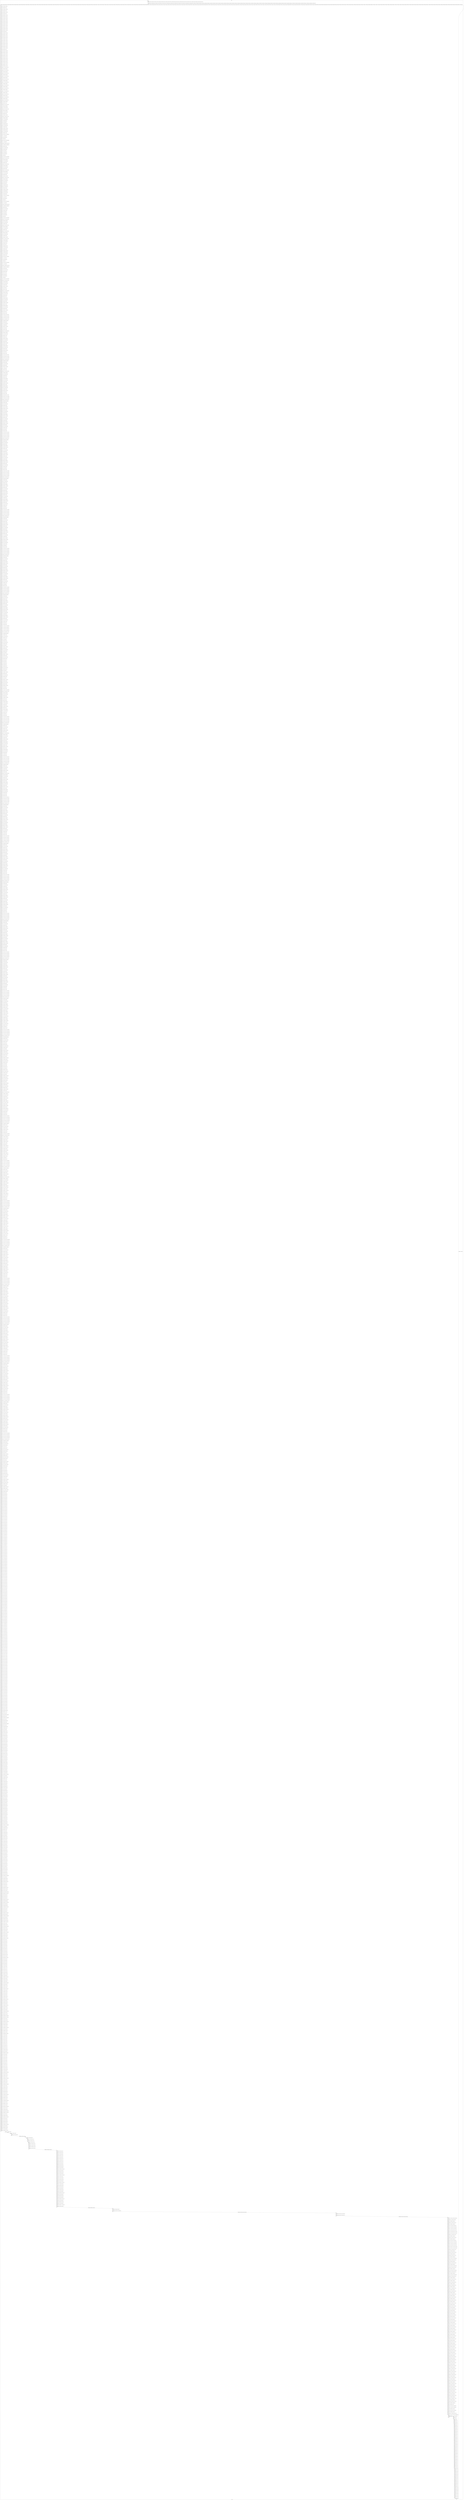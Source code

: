 digraph G {
label="Btor2XCFA";
subgraph cluster_0 {
label="main";
main_init[];
l1[];
l3[];
l4[];
l5[];
l6[];
l7[];
l8[];
l9[];
l10[];
l11[];
l12[];
l13[];
l14[];
l15[];
l16[];
l17[];
l18[];
l19[];
l20[];
l21[];
l22[];
l23[];
l24[];
l25[];
l26[];
l27[];
l28[];
l29[];
l30[];
l31[];
l32[];
l33[];
l34[];
l35[];
l36[];
l37[];
l38[];
l39[];
l40[];
l41[];
l42[];
l43[];
l44[];
l45[];
l46[];
l47[];
l48[];
l49[];
l50[];
l51[];
l52[];
l53[];
l54[];
l55[];
l56[];
l57[];
l58[];
l59[];
l60[];
l61[];
l62[];
l63[];
l64[];
l65[];
l66[];
l67[];
l68[];
l69[];
l70[];
l71[];
l72[];
l73[];
l74[];
l75[];
l76[];
l77[];
l78[];
l79[];
l80[];
l81[];
l82[];
l83[];
l84[];
l85[];
l86[];
l87[];
l88[];
l89[];
l90[];
l91[];
l92[];
l93[];
l94[];
l95[];
l96[];
l97[];
l98[];
l99[];
l100[];
l101[];
l102[];
l103[];
l104[];
l105[];
l106[];
l107[];
l108[];
l109[];
l110[];
l111[];
l112[];
l113[];
l114[];
l115[];
l116[];
l117[];
l118[];
l119[];
l120[];
l121[];
l122[];
l123[];
l124[];
l125[];
l126[];
l127[];
l128[];
l129[];
l130[];
l131[];
l132[];
l133[];
l134[];
l135[];
l136[];
l137[];
l138[];
l139[];
l140[];
l141[];
l142[];
l143[];
l144[];
l145[];
l146[];
l147[];
l148[];
l149[];
l150[];
l151[];
l152[];
l153[];
l154[];
l155[];
l156[];
l157[];
l158[];
l159[];
l160[];
l161[];
l162[];
l163[];
l164[];
l165[];
l166[];
l167[];
l168[];
l169[];
l170[];
l171[];
l172[];
l173[];
l174[];
l175[];
l176[];
l177[];
l178[];
l179[];
l180[];
l181[];
l182[];
l183[];
l184[];
l185[];
l186[];
l187[];
l188[];
l189[];
l190[];
l191[];
l192[];
l193[];
l194[];
l195[];
l196[];
l197[];
l198[];
l199[];
l200[];
l201[];
l202[];
l203[];
l204[];
l205[];
l206[];
l207[];
l208[];
l209[];
l210[];
l211[];
l212[];
l213[];
l214[];
l215[];
l216[];
l217[];
l218[];
l219[];
l220[];
l221[];
l222[];
l223[];
l224[];
l225[];
l226[];
l227[];
l228[];
l229[];
l230[];
l231[];
l232[];
l233[];
l234[];
l235[];
l236[];
l237[];
l238[];
l239[];
l240[];
l241[];
l242[];
l243[];
l244[];
l245[];
l246[];
l247[];
l248[];
l249[];
l250[];
l251[];
l252[];
l253[];
l254[];
l255[];
l256[];
l257[];
l258[];
l259[];
l260[];
l261[];
l262[];
l263[];
l264[];
l265[];
l266[];
l267[];
l268[];
l269[];
l270[];
l271[];
l272[];
l273[];
l274[];
l275[];
l276[];
l277[];
l278[];
l279[];
l280[];
l281[];
l282[];
l283[];
l284[];
l285[];
l286[];
l287[];
l288[];
l289[];
l290[];
l291[];
l292[];
l293[];
l294[];
l295[];
l296[];
l297[];
l298[];
l299[];
l300[];
l301[];
l302[];
l303[];
l304[];
l305[];
l306[];
l307[];
l308[];
l309[];
l310[];
l311[];
l312[];
l313[];
l314[];
l315[];
l316[];
l317[];
l318[];
l319[];
l320[];
l321[];
l322[];
l323[];
l324[];
l325[];
l326[];
l327[];
l328[];
l329[];
l330[];
l331[];
l332[];
l333[];
l334[];
l335[];
l336[];
l337[];
l338[];
l339[];
l340[];
l341[];
l342[];
l343[];
l344[];
l345[];
l346[];
l347[];
l348[];
l349[];
l350[];
l351[];
l352[];
l353[];
l354[];
l355[];
l356[];
l357[];
l358[];
l359[];
l360[];
l361[];
l362[];
l363[];
l364[];
l365[];
l366[];
l367[];
l368[];
l369[];
l370[];
l371[];
l372[];
l373[];
l374[];
l375[];
l376[];
l377[];
l378[];
l379[];
l380[];
l381[];
l382[];
l383[];
l384[];
l385[];
l386[];
l387[];
l388[];
l389[];
l390[];
l391[];
l392[];
l393[];
l394[];
l395[];
l396[];
l397[];
l398[];
l399[];
l400[];
l401[];
l402[];
l403[];
l404[];
l405[];
l406[];
l407[];
l408[];
l409[];
l410[];
l411[];
l412[];
l413[];
l414[];
l415[];
l416[];
l417[];
l418[];
l419[];
l420[];
l421[];
l422[];
l423[];
l424[];
l425[];
l426[];
l427[];
l428[];
l429[];
l430[];
l431[];
l432[];
l433[];
l434[];
l435[];
l436[];
l437[];
l438[];
l439[];
l440[];
l441[];
l442[];
l443[];
l444[];
l445[];
l446[];
l447[];
l448[];
l449[];
l450[];
l451[];
l452[];
l453[];
l454[];
l455[];
l456[];
l457[];
l458[];
l459[];
l460[];
l461[];
l462[];
l463[];
l464[];
l465[];
l466[];
l467[];
l468[];
l469[];
l470[];
l471[];
l472[];
l473[];
l474[];
l475[];
l476[];
l477[];
l478[];
l479[];
l480[];
l481[];
l482[];
l483[];
l484[];
l485[];
l486[];
l487[];
l488[];
l489[];
l490[];
l491[];
l492[];
l493[];
l494[];
l495[];
l496[];
l497[];
l498[];
l499[];
l500[];
l501[];
l502[];
l503[];
l504[];
l505[];
l506[];
l507[];
l508[];
l509[];
l510[];
l511[];
l512[];
l513[];
l514[];
l515[];
l516[];
l517[];
l518[];
l519[];
l520[];
l521[];
l522[];
l523[];
l524[];
l525[];
l526[];
l527[];
l528[];
l529[];
l530[];
l531[];
l532[];
l533[];
l534[];
l535[];
l536[];
l537[];
l538[];
l539[];
l540[];
l541[];
l542[];
l543[];
l544[];
l545[];
l546[];
l547[];
l548[];
l549[];
l550[];
l551[];
l552[];
l553[];
l554[];
l555[];
l556[];
l557[];
l558[];
l559[];
l560[];
l561[];
l562[];
l563[];
l564[];
l565[];
l566[];
l567[];
l568[];
l569[];
l570[];
l571[];
l572[];
l573[];
l574[];
l575[];
l576[];
l577[];
l578[];
l579[];
l580[];
l581[];
l582[];
l583[];
l584[];
l585[];
l586[];
l587[];
l588[];
l589[];
l590[];
l591[];
l592[];
l593[];
l594[];
l595[];
l596[];
l597[];
l598[];
l599[];
l600[];
l601[];
l602[];
l603[];
l604[];
l605[];
l606[];
l607[];
l608[];
l609[];
l610[];
l611[];
l612[];
l613[];
l614[];
l615[];
l616[];
l617[];
l618[];
l619[];
l620[];
l621[];
l622[];
l623[];
l624[];
l625[];
l626[];
l627[];
l628[];
l629[];
l630[];
l631[];
l632[];
l633[];
l634[];
l635[];
l636[];
l637[];
l638[];
l639[];
l640[];
l641[];
l642[];
l643[];
l644[];
l645[];
l646[];
l647[];
l648[];
l649[];
l650[];
l651[];
l652[];
l653[];
l654[];
l655[];
l656[];
l657[];
l658[];
l659[];
l660[];
l661[];
l662[];
l663[];
l664[];
l665[];
l666[];
l667[];
l668[];
l669[];
l670[];
l671[];
l672[];
l673[];
l674[];
l675[];
l676[];
l677[];
l678[];
l679[];
l680[];
l681[];
l682[];
l683[];
l684[];
l685[];
l686[];
l687[];
l688[];
l689[];
l690[];
l691[];
l692[];
l693[];
l694[];
l695[];
l696[];
l697[];
l698[];
l699[];
l700[];
l701[];
l702[];
l703[];
l704[];
l705[];
l706[];
l707[];
l708[];
l709[];
l710[];
l711[];
l712[];
l713[];
l714[];
l715[];
l716[];
l717[];
l718[];
l719[];
l720[];
l721[];
l722[];
l723[];
l724[];
l725[];
l726[];
l727[];
l728[];
l729[];
l730[];
l731[];
l732[];
l733[];
l734[];
l735[];
l736[];
l737[];
l738[];
l739[];
l740[];
l741[];
l742[];
l743[];
l744[];
l745[];
l746[];
l747[];
l748[];
l749[];
l750[];
l751[];
l752[];
l753[];
l754[];
l755[];
l756[];
l757[];
l758[];
l759[];
l760[];
l761[];
l762[];
l763[];
l764[];
l765[];
l766[];
l767[];
l768[];
l769[];
l770[];
l771[];
l772[];
l773[];
l774[];
l775[];
l776[];
l777[];
l778[];
l779[];
l780[];
l781[];
l782[];
l783[];
l784[];
l785[];
l786[];
l787[];
l788[];
l789[];
l790[];
l791[];
l792[];
l793[];
l794[];
l795[];
l796[];
l797[];
l798[];
l799[];
l800[];
l801[];
l802[];
l803[];
l804[];
l805[];
l806[];
l807[];
l808[];
l809[];
l810[];
l811[];
l812[];
l813[];
l814[];
l815[];
l816[];
l817[];
l818[];
l819[];
l820[];
l821[];
l822[];
l823[];
l824[];
l825[];
l826[];
l827[];
l828[];
l829[];
l830[];
l831[];
l832[];
l833[];
l834[];
l835[];
l836[];
l837[];
l838[];
l839[];
l840[];
l841[];
l842[];
l843[];
l844[];
l845[];
l846[];
l847[];
l848[];
l849[];
l850[];
l851[];
l852[];
l853[];
l854[];
l855[];
l856[];
l857[];
l858[];
l859[];
l860[];
l861[];
l862[];
l863[];
l864[];
l865[];
l866[];
l867[];
l868[];
l869[];
l870[];
l871[];
l872[];
l873[];
l874[];
l875[];
l876[];
l877[];
l878[];
l879[];
l880[];
l881[];
l882[];
l883[];
l884[];
l885[];
l886[];
l887[];
l888[];
l889[];
l890[];
l891[];
l892[];
l893[];
l894[];
l895[];
l896[];
l897[];
l898[];
l899[];
l900[];
l901[];
l902[];
l903[];
l904[];
l905[];
l906[];
l907[];
l908[];
l909[];
l910[];
l911[];
l912[];
l913[];
l914[];
l915[];
l916[];
l917[];
l918[];
l919[];
l920[];
l921[];
l922[];
l923[];
l924[];
l925[];
l926[];
l927[];
l928[];
l929[];
l930[];
l931[];
l932[];
l933[];
l934[];
l935[];
l936[];
l937[];
l938[];
l939[];
l940[];
l941[];
l942[];
l943[];
l944[];
l945[];
l946[];
l947[];
l948[];
l949[];
l950[];
l951[];
l952[];
l953[];
l954[];
l955[];
l956[];
l957[];
l958[];
l959[];
l960[];
l961[];
l962[];
l963[];
l964[];
l965[];
l966[];
l967[];
l968[];
l969[];
l970[];
l971[];
l972[];
l973[];
l974[];
l975[];
l976[];
l977[];
l978[];
l979[];
l980[];
l981[];
l982[];
l983[];
l984[];
l985[];
l986[];
l987[];
l988[];
l989[];
l990[];
l991[];
l992[];
l993[];
l994[];
l995[];
l996[];
l997[];
l998[];
l999[];
l1000[];
l1001[];
l1002[];
l1003[];
l1004[];
l1005[];
l1006[];
l1007[];
l1008[];
l1009[];
l1010[];
l1011[];
l1012[];
l1013[];
l1014[];
l1015[];
l1016[];
l1017[];
l1018[];
l1019[];
l1020[];
l1021[];
l1022[];
l1023[];
l1024[];
l1025[];
l1026[];
l1027[];
l1028[];
l1029[];
l1030[];
l1031[];
l1032[];
l1033[];
l1034[];
l1035[];
l1036[];
l1037[];
l1038[];
l1039[];
l1040[];
l1041[];
l1042[];
l1043[];
l1044[];
l1045[];
l1046[];
l1047[];
l1048[];
l1049[];
l1050[];
l1051[];
l1052[];
l1053[];
l1054[];
l1055[];
l1056[];
l1057[];
l1058[];
l1059[];
l1060[];
l1061[];
l1062[];
l1063[];
l1064[];
l1065[];
l1066[];
l1067[];
l1068[];
l1069[];
l1070[];
l1071[];
l1072[];
l1073[];
l1074[];
l1075[];
l1076[];
l1077[];
l1078[];
l1079[];
l1080[];
l1081[];
l1082[];
l1083[];
l1084[];
l1085[];
l1086[];
l1087[];
l1088[];
l1089[];
l1090[];
l1091[];
l1092[];
l1093[];
l1094[];
l1095[];
l1096[];
l1097[];
l1098[];
l1099[];
l1100[];
l1101[];
l1102[];
l1103[];
l1104[];
l1105[];
l1106[];
l1107[];
l1108[];
l1109[];
l1110[];
l1111[];
l1112[];
l1113[];
l1114[];
l1115[];
l1116[];
l1117[];
l1118[];
l1119[];
l1120[];
l1121[];
l1122[];
l1123[];
l1124[];
l1125[];
l1126[];
l1127[];
l1128[];
l1129[];
l1130[];
l1131[];
l1132[];
l1133[];
l1134[];
l1135[];
l1136[];
l1137[];
l1138[];
l1139[];
l1140[];
l1141[];
l1142[];
l1143[];
l1144[];
l1145[];
l1146[];
l1147[];
l1148[];
l1149[];
l1150[];
l1151[];
l1152[];
l1153[];
l1154[];
l1155[];
l1156[];
l1157[];
l1158[];
l1159[];
l1160[];
l1161[];
l1162[];
l1163[];
l1164[];
l1165[];
l1166[];
l1167[];
l1168[];
l1169[];
l1170[];
l1171[];
l1172[];
l1173[];
l1174[];
l1175[];
l1176[];
l1177[];
l1178[];
l1179[];
l1180[];
l1181[];
l1182[];
l1183[];
l1184[];
l1185[];
l1186[];
l1187[];
l1188[];
l1189[];
l1190[];
l1191[];
l1192[];
l1193[];
l1194[];
l1195[];
l1196[];
l1197[];
l1198[];
l1199[];
l1200[];
l1201[];
l1202[];
l1203[];
l1204[];
l1205[];
l1206[];
l1207[];
l1208[];
l1209[];
l1210[];
l1211[];
l1212[];
l1213[];
l1214[];
l1215[];
l1216[];
l1217[];
l1218[];
l1219[];
l1220[];
l1221[];
l1222[];
l1223[];
l1224[];
l1225[];
l1226[];
l1227[];
l1228[];
l1229[];
l1230[];
l1231[];
l1232[];
l1233[];
l1234[];
l1235[];
l1236[];
l1237[];
l1238[];
l1239[];
l1240[];
l1241[];
l1242[];
l1243[];
l1244[];
l1245[];
l1246[];
l1247[];
l1248[];
l1249[];
l1250[];
l1251[];
l1252[];
l1253[];
l1254[];
l1255[];
l1256[];
l1257[];
l1258[];
l1259[];
l1260[];
l1261[];
l1262[];
l1263[];
l1264[];
l1265[];
l1266[];
l1267[];
l1268[];
l1269[];
l1270[];
l1271[];
l1272[];
l1273[];
l1274[];
l1275[];
l1276[];
l1277[];
l1278[];
l1279[];
l1280[];
l1281[];
l1282[];
l1283[];
l1284[];
l1285[];
l1286[];
l1287[];
l1288[];
l1289[];
l1290[];
l1291[];
l1292[];
l1293[];
l1294[];
l1295[];
l1296[];
l1297[];
l1298[];
l1299[];
l1300[];
l1301[];
l1302[];
l1303[];
l1304[];
l1305[];
l1306[];
l1307[];
l1308[];
l1309[];
l1310[];
l1311[];
l1312[];
l1313[];
l1314[];
l1315[];
l1316[];
l1317[];
l1318[];
l1319[];
l1320[];
l1321[];
l1322[];
l1323[];
l1324[];
l1325[];
l1326[];
l1327[];
l1328[];
l1329[];
l1330[];
l1331[];
l1332[];
l1333[];
l1334[];
l1335[];
l1336[];
l1337[];
l1338[];
l1339[];
l1340[];
l1341[];
l1342[];
l1343[];
l1344[];
l1345[];
l1346[];
l1347[];
l1348[];
l1349[];
l1350[];
l1351[];
l1352[];
l1353[];
l1354[];
l1355[];
l1356[];
l1357[];
l1358[];
l1359[];
l1360[];
l1361[];
l1362[];
l1363[];
l1364[];
l1365[];
l1366[];
l1367[];
l1368[];
l1369[];
l1370[];
l1371[];
l1372[];
l1373[];
l1374[];
l1375[];
l1376[];
l1377[];
l1378[];
l1379[];
l1380[];
l1381[];
l1382[];
l1383[];
l1384[];
l1385[];
l1386[];
l1387[];
l1388[];
l1389[];
l1390[];
l1391[];
l1392[];
l1393[];
l1394[];
l1395[];
l1396[];
l1397[];
l1398[];
l1399[];
l1400[];
l1401[];
l1402[];
l1403[];
l1404[];
l1405[];
l1406[];
l1407[];
l1408[];
l1409[];
l1410[];
l1411[];
l1412[];
l1413[];
l1414[];
l1415[];
l1416[];
l1417[];
l1418[];
l1419[];
l1420[];
l1421[];
l1422[];
l1423[];
l1424[];
l1425[];
l1426[];
l1427[];
l1428[];
l1429[];
l1430[];
l1431[];
l1432[];
l1433[];
l1434[];
l1435[];
l1436[];
l1437[];
l1438[];
l1439[];
l1440[];
l1441[];
l1442[];
l1443[];
l1444[];
l1445[];
l1446[];
l1447[];
l1448[];
l1449[];
l1450[];
l1451[];
l1452[];
l1453[];
l1454[];
l1455[];
l1456[];
l1457[];
l1458[];
l1459[];
l1460[];
l1461[];
l1462[];
l1463[];
l1464[];
l1465[];
l1466[];
l1467[];
l1468[];
l1469[];
l1470[];
l1471[];
l1472[];
l1473[];
l1474[];
l1475[];
l1476[];
l1477[];
l1478[];
l1479[];
l1480[];
l1481[];
l1482[];
l1483[];
l1484[];
l1485[];
l1486[];
l1487[];
l1488[];
l1489[];
l1490[];
l1491[];
l1492[];
l1493[];
l1494[];
l1495[];
l1496[];
l1497[];
l1498[];
l1499[];
l1500[];
l1501[];
l1502[];
l1503[];
l1504[];
l1505[];
l1506[];
l1507[];
l1508[];
l1509[];
l1510[];
l1511[];
l1512[];
l1513[];
l1514[];
l1515[];
l1516[];
l1517[];
l1518[];
l1519[];
l1520[];
l1521[];
l1522[];
l1523[];
l1524[];
l1525[];
l1526[];
l1527[];
l1528[];
l1529[];
l1530[];
l1531[];
l1532[];
l1533[];
l1534[];
l1535[];
l1536[];
l1537[];
l1538[];
l1539[];
l1540[];
l1541[];
l1542[];
l1543[];
l1544[];
l1545[];
l1546[];
l1547[];
l1548[];
l1549[];
l1550[];
l1551[];
l1552[];
l1553[];
l1554[];
l1555[];
l1556[];
l1557[];
l1558[];
l1559[];
l1560[];
l1561[];
l1562[];
l1563[];
l1564[];
l1565[];
l1566[];
l1567[];
l1568[];
l1569[];
l1570[];
l1571[];
l1572[];
l1573[];
l1574[];
l1575[];
l1576[];
l1577[];
l1578[];
l1579[];
l1580[];
l1581[];
l1582[];
l1583[];
l1584[];
l1585[];
l1586[];
l1587[];
l1588[];
l1589[];
l1590[];
l1591[];
l1592[];
l1593[];
l1594[];
l1595[];
l1596[];
l1597[];
l1598[];
l1599[];
l1600[];
l1601[];
l1602[];
l1603[];
l1604[];
l1605[];
l1606[];
l1607[];
l1608[];
l1609[];
l1610[];
l1611[];
l1612[];
l1613[];
l1614[];
l1615[];
l1616[];
l1617[];
l1618[];
l1619[];
l1620[];
l1621[];
l1622[];
main_error[];
l1623[];
l1624[];
l1625[];
l1626[];
l1627[];
l1628[];
l1629[];
l1630[];
l1631[];
l1632[];
l1633[];
l1634[];
l1635[];
l1636[];
l1637[];
l1638[];
l1639[];
l1640[];
l1641[];
l1642[];
l1643[];
l1644[];
l1645[];
l1646[];
l1647[];
l1648[];
l1649[];
l1650[];
l1651[];
l1652[];
l1653[];
l1654[];
l1655[];
l1656[];
l1657[];
l1658[];
l1659[];
l1660[];
l1661[];
l1662[];
l1663[];
l1664[];
l1665[];
l1666[];
l1667[];
l1668[];
l1669[];
l1670[];
l1671[];
l1672[];
l1673[];
l1674[];
l1675[];
l1676[];
l1677[];
l1678[];
main_init -> l1 [label="[(assign const_5 #b00000000),(assign const_30 #b0),(assign const_160 #b00000000),(assign const_295 #b1),(assign const_308 #b00000001),(assign const_324 #b000000000000000000000000),(assign const_325 #b00000000000000000000000000000001),(assign const_332 #b00000000000000000000000000000000),(assign const_341 #b00000011),(assign const_376 #b00000010),(assign const_431 #b00000000000000000000000000000010)] "];
l3 -> l4 [label="[(havoc input_187),(havoc input_189),(havoc input_191),(havoc input_193),(havoc input_195),(havoc input_197),(havoc input_199),(havoc input_201),(havoc input_203),(havoc input_205),(havoc input_207),(havoc input_209),(havoc input_211),(havoc input_213),(havoc input_215),(havoc input_217),(havoc input_219),(havoc input_221),(havoc input_223),(havoc input_225),(havoc input_227),(havoc input_229),(havoc input_231),(havoc input_233),(havoc input_235),(havoc input_237),(havoc input_239),(havoc input_241),(havoc input_243),(havoc input_245),(havoc input_247),(havoc input_249),(havoc input_251),(havoc input_253),(havoc input_255),(havoc input_257),(havoc input_259),(havoc input_261),(havoc input_263),(havoc input_265),(havoc input_267),(havoc input_269),(havoc input_271),(havoc input_273),(havoc input_275),(havoc input_277),(havoc input_279),(havoc input_281),(havoc input_283),(havoc input_285),(havoc input_287),(havoc input_289),(havoc input_291),(havoc input_293),(havoc input_297),(havoc input_301),(havoc input_306),(havoc input_313),(havoc input_318),(havoc input_323),(havoc input_338),(havoc input_349),(havoc input_354),(havoc input_359),(havoc input_365),(havoc input_370),(havoc input_375),(havoc input_388),(havoc input_398),(havoc input_403),(havoc input_408),(havoc input_414),(havoc input_419),(havoc input_424),(havoc input_437),(havoc input_447),(havoc input_455),(havoc input_460),(havoc input_466),(havoc input_478),(havoc input_486),(havoc input_491),(havoc input_497),(havoc input_509),(havoc input_517),(havoc input_522),(havoc input_528),(havoc input_540),(havoc input_546),(havoc input_552),(havoc input_558),(havoc input_570),(havoc input_576),(havoc input_582),(havoc input_588),(havoc input_600),(havoc input_606),(havoc input_612),(havoc input_618),(havoc input_630),(havoc input_636),(havoc input_642),(havoc input_648),(havoc input_660),(havoc input_666),(havoc input_672),(havoc input_678),(havoc input_690),(havoc input_696),(havoc input_702),(havoc input_708),(havoc input_720),(havoc input_725),(havoc input_731),(havoc input_737),(havoc input_745),(havoc input_751),(havoc input_757),(havoc input_766),(havoc input_773),(havoc input_779),(havoc input_791),(havoc input_798),(havoc input_804),(havoc input_810),(havoc input_822),(havoc input_829),(havoc input_835),(havoc input_841),(havoc input_853),(havoc input_859),(havoc input_865),(havoc input_871),(havoc input_883),(havoc input_889),(havoc input_895),(havoc input_901),(havoc input_913),(havoc input_919),(havoc input_925),(havoc input_931),(havoc input_943),(havoc input_949),(havoc input_955),(havoc input_961),(havoc input_973),(havoc input_979),(havoc input_985),(havoc input_991),(havoc input_1003),(havoc input_1009),(havoc input_1015),(havoc input_1021),(havoc input_1033),(havoc input_1038),(havoc input_1044),(havoc input_1050),(havoc input_1058),(havoc input_1064),(havoc input_1070),(havoc input_1077),(havoc input_1083),(havoc input_1089),(havoc input_1101),(havoc input_1110),(havoc input_1117),(havoc input_1123),(havoc input_1135),(havoc input_1142),(havoc input_1148),(havoc input_1154),(havoc input_1166),(havoc input_1172),(havoc input_1178),(havoc input_1184),(havoc input_1196),(havoc input_1202),(havoc input_1208),(havoc input_1214),(havoc input_1226),(havoc input_1232),(havoc input_1238),(havoc input_1244),(havoc input_1256),(havoc input_1262),(havoc input_1268),(havoc input_1274),(havoc input_1286),(havoc input_1292),(havoc input_1298),(havoc input_1304),(havoc input_1316),(havoc input_1322),(havoc input_1328),(havoc input_1334),(havoc input_1346),(havoc input_1351),(havoc input_1357),(havoc input_1363),(havoc input_1371),(havoc input_1377)] "];
l4 -> l5 [label="[(assign binary_119 (bvand state_31 (bvnot state_33)))] "];
l5 -> l6 [label="[(assign binary_120 (bvand binary_119 state_35))] "];
l6 -> l7 [label="[(assign binary_121 (bvand binary_120 (bvnot state_37)))] "];
l7 -> l8 [label="[(assign binary_122 (bvand binary_121 state_39))] "];
l8 -> l9 [label="[(assign binary_123 (bvand binary_122 (bvnot state_41)))] "];
l9 -> l10 [label="[(assign binary_124 (bvand binary_123 state_43))] "];
l10 -> l11 [label="[(assign binary_125 (bvand binary_124 (bvnot state_45)))] "];
l11 -> l12 [label="[(assign binary_126 (bvand binary_125 (bvnot state_47)))] "];
l12 -> l13 [label="[(assign binary_127 (bvand binary_126 (bvnot state_49)))] "];
l13 -> l14 [label="[(assign binary_128 (bvand binary_127 (bvnot state_51)))] "];
l14 -> l15 [label="[(assign binary_129 (bvand binary_128 (bvnot state_53)))] "];
l15 -> l16 [label="[(assign binary_130 (bvand binary_129 (bvnot state_55)))] "];
l16 -> l17 [label="[(assign binary_131 (bvand binary_130 (bvnot state_57)))] "];
l17 -> l18 [label="[(assign binary_132 (bvand binary_131 (bvnot state_59)))] "];
l18 -> l19 [label="[(assign binary_133 (bvand binary_132 (bvnot state_61)))] "];
l19 -> l20 [label="[(assign binary_134 (bvand binary_133 (bvnot state_63)))] "];
l20 -> l21 [label="[(assign binary_135 (bvand binary_134 (bvnot state_65)))] "];
l21 -> l22 [label="[(assign binary_136 (bvand binary_135 state_67))] "];
l22 -> l23 [label="[(assign binary_137 (bvand binary_136 (bvnot state_69)))] "];
l23 -> l24 [label="[(assign binary_138 (bvand binary_137 (bvnot state_71)))] "];
l24 -> l25 [label="[(assign binary_139 (bvand binary_138 (bvnot state_73)))] "];
l25 -> l26 [label="[(assign binary_140 (bvand binary_139 (bvnot state_75)))] "];
l26 -> l27 [label="[(assign binary_141 (bvand binary_140 (bvnot state_77)))] "];
l27 -> l28 [label="[(assign binary_142 (bvand binary_141 (bvnot state_79)))] "];
l28 -> l29 [label="[(assign binary_143 (bvand binary_142 (bvnot state_81)))] "];
l29 -> l30 [label="[(assign binary_144 (bvand binary_143 (bvnot state_83)))] "];
l30 -> l31 [label="[(assign binary_145 (bvand binary_144 (bvnot state_85)))] "];
l31 -> l32 [label="[(assign binary_146 (bvand binary_145 (bvnot state_87)))] "];
l32 -> l33 [label="[(assign binary_147 (bvand binary_146 (bvnot state_89)))] "];
l33 -> l34 [label="[(assign binary_148 (bvand binary_147 state_91))] "];
l34 -> l35 [label="[(assign binary_149 (bvand binary_148 (bvnot state_93)))] "];
l35 -> l36 [label="[(assign binary_150 (bvand binary_149 (bvnot state_95)))] "];
l36 -> l37 [label="[(assign binary_151 (bvand binary_150 (bvnot state_97)))] "];
l37 -> l38 [label="[(assign binary_152 (bvand binary_151 (bvnot state_99)))] "];
l38 -> l39 [label="[(assign binary_153 (bvand binary_152 (bvnot state_101)))] "];
l39 -> l40 [label="[(assign binary_154 (bvand binary_153 (bvnot state_103)))] "];
l40 -> l41 [label="[(assign binary_155 (bvand binary_154 (bvnot state_105)))] "];
l41 -> l42 [label="[(assign binary_156 (bvand binary_155 (bvnot state_107)))] "];
l42 -> l43 [label="[(assign binary_157 (bvand binary_156 (bvnot state_109)))] "];
l43 -> l44 [label="[(assign binary_158 (bvand binary_157 (bvnot state_111)))] "];
l44 -> l45 [label="[(assign binary_159 (bvand binary_158 (bvnot state_113)))] "];
l45 -> l46 [label="[(assign comparison_161 (ite (= const_160 state_6) #b1 #b0))] "];
l46 -> l47 [label="[(assign binary_162 (bvand binary_159 comparison_161))] "];
l47 -> l48 [label="[(assign comparison_163 (ite (= const_160 state_8) #b1 #b0))] "];
l48 -> l49 [label="[(assign binary_164 (bvand binary_162 comparison_163))] "];
l49 -> l50 [label="[(assign comparison_165 (ite (= const_160 state_10) #b1 #b0))] "];
l50 -> l51 [label="[(assign binary_166 (bvand binary_164 comparison_165))] "];
l51 -> l52 [label="[(assign comparison_167 (ite (= const_160 state_12) #b1 #b0))] "];
l52 -> l53 [label="[(assign binary_168 (bvand binary_166 comparison_167))] "];
l53 -> l54 [label="[(assign comparison_169 (ite (= const_160 state_14) #b1 #b0))] "];
l54 -> l55 [label="[(assign binary_170 (bvand binary_168 comparison_169))] "];
l55 -> l56 [label="[(assign comparison_171 (ite (= const_160 state_16) #b1 #b0))] "];
l56 -> l57 [label="[(assign binary_172 (bvand binary_170 comparison_171))] "];
l57 -> l58 [label="[(assign comparison_173 (ite (= const_160 state_18) #b1 #b0))] "];
l58 -> l59 [label="[(assign binary_174 (bvand binary_172 comparison_173))] "];
l59 -> l60 [label="[(assign comparison_175 (ite (= const_160 state_20) #b1 #b0))] "];
l60 -> l61 [label="[(assign binary_176 (bvand binary_174 comparison_175))] "];
l61 -> l62 [label="[(assign comparison_177 (ite (= const_160 state_22) #b1 #b0))] "];
l62 -> l63 [label="[(assign binary_178 (bvand binary_176 comparison_177))] "];
l63 -> l64 [label="[(assign comparison_179 (ite (= const_160 state_24) #b1 #b0))] "];
l64 -> l65 [label="[(assign binary_180 (bvand binary_178 comparison_179))] "];
l65 -> l66 [label="[(assign comparison_181 (ite (= const_160 state_26) #b1 #b0))] "];
l66 -> l67 [label="[(assign binary_182 (bvand binary_180 comparison_181))] "];
l67 -> l68 [label="[(assign comparison_183 (ite (= const_160 state_28) #b1 #b0))] "];
l68 -> l69 [label="[(assign binary_184 (bvand binary_182 comparison_183))] "];
l69 -> l70 [label="[(assign binary_185 (bvand state_117 binary_184))] "];
l70 -> l71 [label="[(assign comparison_298 (ite (= const_160 input_199) #b1 #b0))] "];
l71 -> l72 [label="[(assign binary_299 (bvand input_227 comparison_298))] "];
l72 -> l73 [label="[(assign binary_300 (bvor (bvnot input_297) binary_299))] "];
l73 -> l74 [label="[(assign comparison_302 (ite (= const_160 input_201) #b1 #b0))] "];
l74 -> l75 [label="[(assign binary_303 (bvand input_231 comparison_302))] "];
l75 -> l76 [label="[(assign binary_304 (bvor (bvnot input_301) binary_303))] "];
l76 -> l77 [label="[(assign binary_305 (bvand binary_300 binary_304))] "];
l77 -> l78 [label="[(assign binary_307 (bvand input_231 (bvnot input_301)))] "];
l78 -> l79 [label="[(assign comparison_309 (ite (= const_308 input_201) #b1 #b0))] "];
l79 -> l80 [label="[(assign binary_310 (bvand binary_307 comparison_309))] "];
l80 -> l81 [label="[(assign binary_311 (bvor (bvnot input_306) binary_310))] "];
l81 -> l82 [label="[(assign binary_312 (bvand binary_305 binary_311))] "];
l82 -> l83 [label="[(assign binary_314 (bvor input_233 input_306))] "];
l83 -> l84 [label="[(assign binary_315 (bvand comparison_309 binary_314))] "];
l84 -> l85 [label="[(assign binary_316 (bvor (bvnot input_313) binary_315))] "];
l85 -> l86 [label="[(assign binary_317 (bvand binary_312 binary_316))] "];
l86 -> l87 [label="[(assign binary_319 (bvand binary_314 (bvnot input_313)))] "];
l87 -> l88 [label="[(assign binary_320 (bvand comparison_302 binary_319))] "];
l88 -> l89 [label="[(assign binary_321 (bvor (bvnot input_318) binary_320))] "];
l89 -> l90 [label="[(assign binary_322 (bvand binary_317 binary_321))] "];
l90 -> l91 [label="[(assign ternary_326 (ite (= input_297 #b1) const_308 input_199))] "];
l91 -> l92 [label="[(assign binary_327 (++ const_324 ternary_326))] "];
l92 -> l93 [label="[(assign binary_328 (bvadd const_325 binary_327))] "];
l93 -> l94 [label="[(assign slice_329 (extract binary_328 0 8))] "];
l94 -> l95 [label="[(assign ternary_330 (ite (= input_301 #b1) slice_329 ternary_326))] "];
l95 -> l96 [label="[(assign binary_331 (++ const_324 ternary_330))] "];
l96 -> l97 [label="[(assign comparison_333 (ite (bvule binary_331 const_332) #b1 #b0))] "];
l97 -> l98 [label="[(assign binary_334 (bvor comparison_302 (bvnot comparison_333)))] "];
l98 -> l99 [label="[(assign binary_335 (bvand input_241 binary_334))] "];
l99 -> l100 [label="[(assign binary_336 (bvor (bvnot input_323) binary_335))] "];
l100 -> l101 [label="[(assign binary_337 (bvand binary_322 binary_336))] "];
l101 -> l102 [label="[(assign binary_339 (bvor input_229 input_297))] "];
l102 -> l103 [label="[(assign binary_340 (bvor binary_339 input_323))] "];
l103 -> l104 [label="[(assign binary_342 (bvadd const_325 binary_331))] "];
l104 -> l105 [label="[(assign slice_343 (extract binary_342 0 8))] "];
l105 -> l106 [label="[(assign ternary_344 (ite (= input_323 #b1) slice_343 ternary_330))] "];
l106 -> l107 [label="[(assign comparison_345 (ite (= const_341 ternary_344) #b1 #b0))] "];
l107 -> l108 [label="[(assign binary_346 (bvand binary_340 comparison_345))] "];
l108 -> l109 [label="[(assign binary_347 (bvor (bvnot input_338) binary_346))] "];
l109 -> l110 [label="[(assign binary_348 (bvand binary_337 binary_347))] "];
l110 -> l111 [label="[(assign comparison_350 (ite (= const_308 input_203) #b1 #b0))] "];
l111 -> l112 [label="[(assign binary_351 (bvand input_251 comparison_350))] "];
l112 -> l113 [label="[(assign binary_352 (bvor (bvnot input_349) binary_351))] "];
l113 -> l114 [label="[(assign binary_353 (bvand binary_348 binary_352))] "];
l114 -> l115 [label="[(assign comparison_355 (ite (= const_160 input_205) #b1 #b0))] "];
l115 -> l116 [label="[(assign binary_356 (bvand input_255 comparison_355))] "];
l116 -> l117 [label="[(assign binary_357 (bvor (bvnot input_354) binary_356))] "];
l117 -> l118 [label="[(assign binary_358 (bvand binary_353 binary_357))] "];
l118 -> l119 [label="[(assign binary_360 (bvand input_255 (bvnot input_354)))] "];
l119 -> l120 [label="[(assign comparison_361 (ite (= const_308 input_205) #b1 #b0))] "];
l120 -> l121 [label="[(assign binary_362 (bvand binary_360 comparison_361))] "];
l121 -> l122 [label="[(assign binary_363 (bvor (bvnot input_359) binary_362))] "];
l122 -> l123 [label="[(assign binary_364 (bvand binary_358 binary_363))] "];
l123 -> l124 [label="[(assign binary_366 (bvor input_257 input_359))] "];
l124 -> l125 [label="[(assign binary_367 (bvand comparison_361 binary_366))] "];
l125 -> l126 [label="[(assign binary_368 (bvor (bvnot input_365) binary_367))] "];
l126 -> l127 [label="[(assign binary_369 (bvand binary_364 binary_368))] "];
l127 -> l128 [label="[(assign binary_371 (bvand binary_366 (bvnot input_365)))] "];
l128 -> l129 [label="[(assign binary_372 (bvand comparison_355 binary_371))] "];
l129 -> l130 [label="[(assign binary_373 (bvor (bvnot input_370) binary_372))] "];
l130 -> l131 [label="[(assign binary_374 (bvand binary_369 binary_373))] "];
l131 -> l132 [label="[(assign ternary_377 (ite (= input_349 #b1) const_376 input_203))] "];
l132 -> l133 [label="[(assign binary_378 (++ const_324 ternary_377))] "];
l133 -> l134 [label="[(assign binary_379 (bvadd const_325 binary_378))] "];
l134 -> l135 [label="[(assign slice_380 (extract binary_379 0 8))] "];
l135 -> l136 [label="[(assign ternary_381 (ite (= input_354 #b1) slice_380 ternary_377))] "];
l136 -> l137 [label="[(assign binary_382 (++ const_324 ternary_381))] "];
l137 -> l138 [label="[(assign comparison_383 (ite (bvule binary_382 const_325) #b1 #b0))] "];
l138 -> l139 [label="[(assign binary_384 (bvor comparison_355 (bvnot comparison_383)))] "];
l139 -> l140 [label="[(assign binary_385 (bvand input_265 binary_384))] "];
l140 -> l141 [label="[(assign binary_386 (bvor (bvnot input_375) binary_385))] "];
l141 -> l142 [label="[(assign binary_387 (bvand binary_374 binary_386))] "];
l142 -> l143 [label="[(assign binary_389 (bvor input_253 input_349))] "];
l143 -> l144 [label="[(assign binary_390 (bvor binary_389 input_375))] "];
l144 -> l145 [label="[(assign binary_391 (bvadd const_325 binary_382))] "];
l145 -> l146 [label="[(assign slice_392 (extract binary_391 0 8))] "];
l146 -> l147 [label="[(assign ternary_393 (ite (= input_375 #b1) slice_392 ternary_381))] "];
l147 -> l148 [label="[(assign comparison_394 (ite (= const_341 ternary_393) #b1 #b0))] "];
l148 -> l149 [label="[(assign binary_395 (bvand binary_390 comparison_394))] "];
l149 -> l150 [label="[(assign binary_396 (bvor (bvnot input_388) binary_395))] "];
l150 -> l151 [label="[(assign binary_397 (bvand binary_387 binary_396))] "];
l151 -> l152 [label="[(assign comparison_399 (ite (= const_376 input_207) #b1 #b0))] "];
l152 -> l153 [label="[(assign binary_400 (bvand input_275 comparison_399))] "];
l153 -> l154 [label="[(assign binary_401 (bvor (bvnot input_398) binary_400))] "];
l154 -> l155 [label="[(assign binary_402 (bvand binary_397 binary_401))] "];
l155 -> l156 [label="[(assign comparison_404 (ite (= const_160 input_209) #b1 #b0))] "];
l156 -> l157 [label="[(assign binary_405 (bvand input_279 comparison_404))] "];
l157 -> l158 [label="[(assign binary_406 (bvor (bvnot input_403) binary_405))] "];
l158 -> l159 [label="[(assign binary_407 (bvand binary_402 binary_406))] "];
l159 -> l160 [label="[(assign binary_409 (bvand input_279 (bvnot input_403)))] "];
l160 -> l161 [label="[(assign comparison_410 (ite (= const_308 input_209) #b1 #b0))] "];
l161 -> l162 [label="[(assign binary_411 (bvand binary_409 comparison_410))] "];
l162 -> l163 [label="[(assign binary_412 (bvor (bvnot input_408) binary_411))] "];
l163 -> l164 [label="[(assign binary_413 (bvand binary_407 binary_412))] "];
l164 -> l165 [label="[(assign binary_415 (bvor input_281 input_408))] "];
l165 -> l166 [label="[(assign binary_416 (bvand comparison_410 binary_415))] "];
l166 -> l167 [label="[(assign binary_417 (bvor (bvnot input_414) binary_416))] "];
l167 -> l168 [label="[(assign binary_418 (bvand binary_413 binary_417))] "];
l168 -> l169 [label="[(assign binary_420 (bvand binary_415 (bvnot input_414)))] "];
l169 -> l170 [label="[(assign binary_421 (bvand comparison_404 binary_420))] "];
l170 -> l171 [label="[(assign binary_422 (bvor (bvnot input_419) binary_421))] "];
l171 -> l172 [label="[(assign binary_423 (bvand binary_418 binary_422))] "];
l172 -> l173 [label="[(assign ternary_425 (ite (= input_398 #b1) const_341 input_207))] "];
l173 -> l174 [label="[(assign binary_426 (++ const_324 ternary_425))] "];
l174 -> l175 [label="[(assign binary_427 (bvadd const_325 binary_426))] "];
l175 -> l176 [label="[(assign slice_428 (extract binary_427 0 8))] "];
l176 -> l177 [label="[(assign ternary_429 (ite (= input_403 #b1) slice_428 ternary_425))] "];
l177 -> l178 [label="[(assign binary_430 (++ const_324 ternary_429))] "];
l178 -> l179 [label="[(assign comparison_432 (ite (bvule binary_430 const_431) #b1 #b0))] "];
l179 -> l180 [label="[(assign binary_433 (bvor comparison_404 (bvnot comparison_432)))] "];
l180 -> l181 [label="[(assign binary_434 (bvand input_289 binary_433))] "];
l181 -> l182 [label="[(assign binary_435 (bvor (bvnot input_424) binary_434))] "];
l182 -> l183 [label="[(assign binary_436 (bvand binary_423 binary_435))] "];
l183 -> l184 [label="[(assign binary_438 (bvor input_277 input_398))] "];
l184 -> l185 [label="[(assign binary_439 (bvor binary_438 input_424))] "];
l185 -> l186 [label="[(assign binary_440 (bvadd const_325 binary_430))] "];
l186 -> l187 [label="[(assign slice_441 (extract binary_440 0 8))] "];
l187 -> l188 [label="[(assign ternary_442 (ite (= input_424 #b1) slice_441 ternary_429))] "];
l188 -> l189 [label="[(assign comparison_443 (ite (= const_341 ternary_442) #b1 #b0))] "];
l189 -> l190 [label="[(assign binary_444 (bvand binary_439 comparison_443))] "];
l190 -> l191 [label="[(assign binary_445 (bvor (bvnot input_437) binary_444))] "];
l191 -> l192 [label="[(assign binary_446 (bvand binary_436 binary_445))] "];
l192 -> l193 [label="[(assign binary_448 (bvand input_227 (bvnot input_297)))] "];
l193 -> l194 [label="[(assign binary_449 (bvor binary_448 input_301))] "];
l194 -> l195 [label="[(assign binary_450 (bvand input_211 binary_449))] "];
l195 -> l196 [label="[(assign comparison_451 (ite (= const_160 ternary_344) #b1 #b0))] "];
l196 -> l197 [label="[(assign binary_452 (bvand binary_450 comparison_451))] "];
l197 -> l198 [label="[(assign binary_453 (bvor (bvnot input_447) binary_452))] "];
l198 -> l199 [label="[(assign binary_454 (bvand binary_446 binary_453))] "];
l199 -> l200 [label="[(assign binary_456 (bvand input_211 input_237))] "];
l200 -> l201 [label="[(assign binary_457 (bvand binary_456 comparison_451))] "];
l201 -> l202 [label="[(assign binary_458 (bvor (bvnot input_455) binary_457))] "];
l202 -> l203 [label="[(assign binary_459 (bvand binary_454 binary_458))] "];
l203 -> l204 [label="[(assign binary_461 (bvand binary_340 (bvnot input_338)))] "];
l204 -> l205 [label="[(assign binary_462 (bvand input_211 binary_461))] "];
l205 -> l206 [label="[(assign binary_463 (bvand binary_462 comparison_451))] "];
l206 -> l207 [label="[(assign binary_464 (bvor (bvnot input_460) binary_463))] "];
l207 -> l208 [label="[(assign binary_465 (bvand binary_459 binary_464))] "];
l208 -> l209 [label="[(assign binary_467 (bvand input_241 (bvnot input_323)))] "];
l209 -> l210 [label="[(assign binary_468 (bvor binary_467 input_460))] "];
l210 -> l211 [label="[(assign binary_469 (bvand input_211 binary_468))] "];
l211 -> l212 [label="[(assign ternary_470 (ite (= input_447 #b1) input_187 input_201))] "];
l212 -> l213 [label="[(assign ternary_471 (ite (= input_455 #b1) input_187 ternary_470))] "];
l213 -> l214 [label="[(assign ternary_472 (ite (= input_460 #b1) input_187 ternary_471))] "];
l214 -> l215 [label="[(assign comparison_473 (ite (= const_308 ternary_472) #b1 #b0))] "];
l215 -> l216 [label="[(assign binary_474 (bvand comparison_451 comparison_473))] "];
l216 -> l217 [label="[(assign binary_475 (bvand binary_469 binary_474))] "];
l217 -> l218 [label="[(assign binary_476 (bvor (bvnot input_466) binary_475))] "];
l218 -> l219 [label="[(assign binary_477 (bvand binary_465 binary_476))] "];
l219 -> l220 [label="[(assign binary_479 (bvand input_251 (bvnot input_349)))] "];
l220 -> l221 [label="[(assign binary_480 (bvor binary_479 input_354))] "];
l221 -> l222 [label="[(assign binary_481 (bvand input_211 binary_480))] "];
l222 -> l223 [label="[(assign comparison_482 (ite (= const_160 ternary_393) #b1 #b0))] "];
l223 -> l224 [label="[(assign binary_483 (bvand binary_481 comparison_482))] "];
l224 -> l225 [label="[(assign binary_484 (bvor (bvnot input_478) binary_483))] "];
l225 -> l226 [label="[(assign binary_485 (bvand binary_477 binary_484))] "];
l226 -> l227 [label="[(assign binary_487 (bvand input_211 input_261))] "];
l227 -> l228 [label="[(assign binary_488 (bvand binary_487 comparison_482))] "];
l228 -> l229 [label="[(assign binary_489 (bvor (bvnot input_486) binary_488))] "];
l229 -> l230 [label="[(assign binary_490 (bvand binary_485 binary_489))] "];
l230 -> l231 [label="[(assign binary_492 (bvand binary_390 (bvnot input_388)))] "];
l231 -> l232 [label="[(assign binary_493 (bvand input_211 binary_492))] "];
l232 -> l233 [label="[(assign binary_494 (bvand binary_493 comparison_482))] "];
l233 -> l234 [label="[(assign binary_495 (bvor (bvnot input_491) binary_494))] "];
l234 -> l235 [label="[(assign binary_496 (bvand binary_490 binary_495))] "];
l235 -> l236 [label="[(assign binary_498 (bvand input_265 (bvnot input_375)))] "];
l236 -> l237 [label="[(assign binary_499 (bvor binary_498 input_491))] "];
l237 -> l238 [label="[(assign binary_500 (bvand input_211 binary_499))] "];
l238 -> l239 [label="[(assign ternary_501 (ite (= input_478 #b1) input_187 input_205))] "];
l239 -> l240 [label="[(assign ternary_502 (ite (= input_486 #b1) input_187 ternary_501))] "];
l240 -> l241 [label="[(assign ternary_503 (ite (= input_491 #b1) input_187 ternary_502))] "];
l241 -> l242 [label="[(assign comparison_504 (ite (= const_308 ternary_503) #b1 #b0))] "];
l242 -> l243 [label="[(assign binary_505 (bvand comparison_482 comparison_504))] "];
l243 -> l244 [label="[(assign binary_506 (bvand binary_500 binary_505))] "];
l244 -> l245 [label="[(assign binary_507 (bvor (bvnot input_497) binary_506))] "];
l245 -> l246 [label="[(assign binary_508 (bvand binary_496 binary_507))] "];
l246 -> l247 [label="[(assign binary_510 (bvand input_275 (bvnot input_398)))] "];
l247 -> l248 [label="[(assign binary_511 (bvor binary_510 input_403))] "];
l248 -> l249 [label="[(assign binary_512 (bvand input_211 binary_511))] "];
l249 -> l250 [label="[(assign comparison_513 (ite (= const_160 ternary_442) #b1 #b0))] "];
l250 -> l251 [label="[(assign binary_514 (bvand binary_512 comparison_513))] "];
l251 -> l252 [label="[(assign binary_515 (bvor (bvnot input_509) binary_514))] "];
l252 -> l253 [label="[(assign binary_516 (bvand binary_508 binary_515))] "];
l253 -> l254 [label="[(assign binary_518 (bvand input_211 input_285))] "];
l254 -> l255 [label="[(assign binary_519 (bvand binary_518 comparison_513))] "];
l255 -> l256 [label="[(assign binary_520 (bvor (bvnot input_517) binary_519))] "];
l256 -> l257 [label="[(assign binary_521 (bvand binary_516 binary_520))] "];
l257 -> l258 [label="[(assign binary_523 (bvand binary_439 (bvnot input_437)))] "];
l258 -> l259 [label="[(assign binary_524 (bvand input_211 binary_523))] "];
l259 -> l260 [label="[(assign binary_525 (bvand binary_524 comparison_513))] "];
l260 -> l261 [label="[(assign binary_526 (bvor (bvnot input_522) binary_525))] "];
l261 -> l262 [label="[(assign binary_527 (bvand binary_521 binary_526))] "];
l262 -> l263 [label="[(assign binary_529 (bvand input_289 (bvnot input_424)))] "];
l263 -> l264 [label="[(assign binary_530 (bvor binary_529 input_522))] "];
l264 -> l265 [label="[(assign binary_531 (bvand input_211 binary_530))] "];
l265 -> l266 [label="[(assign ternary_532 (ite (= input_509 #b1) input_187 input_209))] "];
l266 -> l267 [label="[(assign ternary_533 (ite (= input_517 #b1) input_187 ternary_532))] "];
l267 -> l268 [label="[(assign ternary_534 (ite (= input_522 #b1) input_187 ternary_533))] "];
l268 -> l269 [label="[(assign comparison_535 (ite (= const_308 ternary_534) #b1 #b0))] "];
l269 -> l270 [label="[(assign binary_536 (bvand comparison_513 comparison_535))] "];
l270 -> l271 [label="[(assign binary_537 (bvand binary_531 binary_536))] "];
l271 -> l272 [label="[(assign binary_538 (bvor (bvnot input_528) binary_537))] "];
l272 -> l273 [label="[(assign binary_539 (bvand binary_527 binary_538))] "];
l273 -> l274 [label="[(assign binary_541 (bvand input_213 comparison_451))] "];
l274 -> l275 [label="[(assign binary_542 (bvand binary_449 (bvnot input_447)))] "];
l275 -> l276 [label="[(assign binary_543 (bvand binary_541 binary_542))] "];
l276 -> l277 [label="[(assign binary_544 (bvor (bvnot input_540) binary_543))] "];
l277 -> l278 [label="[(assign binary_545 (bvand binary_539 binary_544))] "];
l278 -> l279 [label="[(assign binary_547 (bvand input_213 comparison_451))] "];
l279 -> l280 [label="[(assign binary_548 (bvand input_237 (bvnot input_455)))] "];
l280 -> l281 [label="[(assign binary_549 (bvand binary_547 binary_548))] "];
l281 -> l282 [label="[(assign binary_550 (bvor (bvnot input_546) binary_549))] "];
l282 -> l283 [label="[(assign binary_551 (bvand binary_545 binary_550))] "];
l283 -> l284 [label="[(assign binary_553 (bvand input_213 comparison_451))] "];
l284 -> l285 [label="[(assign binary_554 (bvand binary_461 (bvnot input_460)))] "];
l285 -> l286 [label="[(assign binary_555 (bvand binary_553 binary_554))] "];
l286 -> l287 [label="[(assign binary_556 (bvor (bvnot input_552) binary_555))] "];
l287 -> l288 [label="[(assign binary_557 (bvand binary_551 binary_556))] "];
l288 -> l289 [label="[(assign binary_559 (bvor binary_468 input_552))] "];
l289 -> l290 [label="[(assign binary_560 (bvand input_213 binary_559))] "];
l290 -> l291 [label="[(assign ternary_561 (ite (= input_466 #b1) input_187 ternary_472))] "];
l291 -> l292 [label="[(assign ternary_562 (ite (= input_540 #b1) const_160 ternary_561))] "];
l292 -> l293 [label="[(assign ternary_563 (ite (= input_546 #b1) const_160 ternary_562))] "];
l293 -> l294 [label="[(assign ternary_564 (ite (= input_552 #b1) const_160 ternary_563))] "];
l294 -> l295 [label="[(assign comparison_565 (ite (= const_308 ternary_564) #b1 #b0))] "];
l295 -> l296 [label="[(assign binary_566 (bvand comparison_451 comparison_565))] "];
l296 -> l297 [label="[(assign binary_567 (bvand binary_560 binary_566))] "];
l297 -> l298 [label="[(assign binary_568 (bvor (bvnot input_558) binary_567))] "];
l298 -> l299 [label="[(assign binary_569 (bvand binary_557 binary_568))] "];
l299 -> l300 [label="[(assign binary_571 (bvand input_213 comparison_482))] "];
l300 -> l301 [label="[(assign binary_572 (bvand binary_480 (bvnot input_478)))] "];
l301 -> l302 [label="[(assign binary_573 (bvand binary_571 binary_572))] "];
l302 -> l303 [label="[(assign binary_574 (bvor (bvnot input_570) binary_573))] "];
l303 -> l304 [label="[(assign binary_575 (bvand binary_569 binary_574))] "];
l304 -> l305 [label="[(assign binary_577 (bvand input_213 comparison_482))] "];
l305 -> l306 [label="[(assign binary_578 (bvand input_261 (bvnot input_486)))] "];
l306 -> l307 [label="[(assign binary_579 (bvand binary_577 binary_578))] "];
l307 -> l308 [label="[(assign binary_580 (bvor (bvnot input_576) binary_579))] "];
l308 -> l309 [label="[(assign binary_581 (bvand binary_575 binary_580))] "];
l309 -> l310 [label="[(assign binary_583 (bvand input_213 comparison_482))] "];
l310 -> l311 [label="[(assign binary_584 (bvand binary_492 (bvnot input_491)))] "];
l311 -> l312 [label="[(assign binary_585 (bvand binary_583 binary_584))] "];
l312 -> l313 [label="[(assign binary_586 (bvor (bvnot input_582) binary_585))] "];
l313 -> l314 [label="[(assign binary_587 (bvand binary_581 binary_586))] "];
l314 -> l315 [label="[(assign binary_589 (bvor binary_499 input_582))] "];
l315 -> l316 [label="[(assign binary_590 (bvand input_213 binary_589))] "];
l316 -> l317 [label="[(assign ternary_591 (ite (= input_497 #b1) input_187 ternary_503))] "];
l317 -> l318 [label="[(assign ternary_592 (ite (= input_570 #b1) const_160 ternary_591))] "];
l318 -> l319 [label="[(assign ternary_593 (ite (= input_576 #b1) const_160 ternary_592))] "];
l319 -> l320 [label="[(assign ternary_594 (ite (= input_582 #b1) const_160 ternary_593))] "];
l320 -> l321 [label="[(assign comparison_595 (ite (= const_308 ternary_594) #b1 #b0))] "];
l321 -> l322 [label="[(assign binary_596 (bvand comparison_482 comparison_595))] "];
l322 -> l323 [label="[(assign binary_597 (bvand binary_590 binary_596))] "];
l323 -> l324 [label="[(assign binary_598 (bvor (bvnot input_588) binary_597))] "];
l324 -> l325 [label="[(assign binary_599 (bvand binary_587 binary_598))] "];
l325 -> l326 [label="[(assign binary_601 (bvand input_213 comparison_513))] "];
l326 -> l327 [label="[(assign binary_602 (bvand binary_511 (bvnot input_509)))] "];
l327 -> l328 [label="[(assign binary_603 (bvand binary_601 binary_602))] "];
l328 -> l329 [label="[(assign binary_604 (bvor (bvnot input_600) binary_603))] "];
l329 -> l330 [label="[(assign binary_605 (bvand binary_599 binary_604))] "];
l330 -> l331 [label="[(assign binary_607 (bvand input_213 comparison_513))] "];
l331 -> l332 [label="[(assign binary_608 (bvand input_285 (bvnot input_517)))] "];
l332 -> l333 [label="[(assign binary_609 (bvand binary_607 binary_608))] "];
l333 -> l334 [label="[(assign binary_610 (bvor (bvnot input_606) binary_609))] "];
l334 -> l335 [label="[(assign binary_611 (bvand binary_605 binary_610))] "];
l335 -> l336 [label="[(assign binary_613 (bvand input_213 comparison_513))] "];
l336 -> l337 [label="[(assign binary_614 (bvand binary_523 (bvnot input_522)))] "];
l337 -> l338 [label="[(assign binary_615 (bvand binary_613 binary_614))] "];
l338 -> l339 [label="[(assign binary_616 (bvor (bvnot input_612) binary_615))] "];
l339 -> l340 [label="[(assign binary_617 (bvand binary_611 binary_616))] "];
l340 -> l341 [label="[(assign binary_619 (bvor binary_530 input_612))] "];
l341 -> l342 [label="[(assign binary_620 (bvand input_213 binary_619))] "];
l342 -> l343 [label="[(assign ternary_621 (ite (= input_528 #b1) input_187 ternary_534))] "];
l343 -> l344 [label="[(assign ternary_622 (ite (= input_600 #b1) const_160 ternary_621))] "];
l344 -> l345 [label="[(assign ternary_623 (ite (= input_606 #b1) const_160 ternary_622))] "];
l345 -> l346 [label="[(assign ternary_624 (ite (= input_612 #b1) const_160 ternary_623))] "];
l346 -> l347 [label="[(assign comparison_625 (ite (= const_308 ternary_624) #b1 #b0))] "];
l347 -> l348 [label="[(assign binary_626 (bvand comparison_513 comparison_625))] "];
l348 -> l349 [label="[(assign binary_627 (bvand binary_620 binary_626))] "];
l349 -> l350 [label="[(assign binary_628 (bvor (bvnot input_618) binary_627))] "];
l350 -> l351 [label="[(assign binary_629 (bvand binary_617 binary_628))] "];
l351 -> l352 [label="[(assign binary_631 (bvand input_213 comparison_451))] "];
l352 -> l353 [label="[(assign binary_632 (bvand binary_542 (bvnot input_540)))] "];
l353 -> l354 [label="[(assign binary_633 (bvand binary_631 binary_632))] "];
l354 -> l355 [label="[(assign binary_634 (bvor (bvnot input_630) binary_633))] "];
l355 -> l356 [label="[(assign binary_635 (bvand binary_629 binary_634))] "];
l356 -> l357 [label="[(assign binary_637 (bvand input_213 comparison_451))] "];
l357 -> l358 [label="[(assign binary_638 (bvand binary_548 (bvnot input_546)))] "];
l358 -> l359 [label="[(assign binary_639 (bvand binary_637 binary_638))] "];
l359 -> l360 [label="[(assign binary_640 (bvor (bvnot input_636) binary_639))] "];
l360 -> l361 [label="[(assign binary_641 (bvand binary_635 binary_640))] "];
l361 -> l362 [label="[(assign binary_643 (bvand input_213 comparison_451))] "];
l362 -> l363 [label="[(assign binary_644 (bvand binary_554 (bvnot input_552)))] "];
l363 -> l364 [label="[(assign binary_645 (bvand binary_643 binary_644))] "];
l364 -> l365 [label="[(assign binary_646 (bvor (bvnot input_642) binary_645))] "];
l365 -> l366 [label="[(assign binary_647 (bvand binary_641 binary_646))] "];
l366 -> l367 [label="[(assign binary_649 (bvor binary_559 input_642))] "];
l367 -> l368 [label="[(assign binary_650 (bvand input_213 binary_649))] "];
l368 -> l369 [label="[(assign ternary_651 (ite (= input_558 #b1) const_160 ternary_564))] "];
l369 -> l370 [label="[(assign ternary_652 (ite (= input_630 #b1) const_308 ternary_651))] "];
l370 -> l371 [label="[(assign ternary_653 (ite (= input_636 #b1) const_308 ternary_652))] "];
l371 -> l372 [label="[(assign ternary_654 (ite (= input_642 #b1) const_308 ternary_653))] "];
l372 -> l373 [label="[(assign comparison_655 (ite (= const_308 ternary_654) #b1 #b0))] "];
l373 -> l374 [label="[(assign binary_656 (bvand comparison_451 comparison_655))] "];
l374 -> l375 [label="[(assign binary_657 (bvand binary_650 binary_656))] "];
l375 -> l376 [label="[(assign binary_658 (bvor (bvnot input_648) binary_657))] "];
l376 -> l377 [label="[(assign binary_659 (bvand binary_647 binary_658))] "];
l377 -> l378 [label="[(assign binary_661 (bvand input_213 comparison_482))] "];
l378 -> l379 [label="[(assign binary_662 (bvand binary_572 (bvnot input_570)))] "];
l379 -> l380 [label="[(assign binary_663 (bvand binary_661 binary_662))] "];
l380 -> l381 [label="[(assign binary_664 (bvor (bvnot input_660) binary_663))] "];
l381 -> l382 [label="[(assign binary_665 (bvand binary_659 binary_664))] "];
l382 -> l383 [label="[(assign binary_667 (bvand input_213 comparison_482))] "];
l383 -> l384 [label="[(assign binary_668 (bvand binary_578 (bvnot input_576)))] "];
l384 -> l385 [label="[(assign binary_669 (bvand binary_667 binary_668))] "];
l385 -> l386 [label="[(assign binary_670 (bvor (bvnot input_666) binary_669))] "];
l386 -> l387 [label="[(assign binary_671 (bvand binary_665 binary_670))] "];
l387 -> l388 [label="[(assign binary_673 (bvand input_213 comparison_482))] "];
l388 -> l389 [label="[(assign binary_674 (bvand binary_584 (bvnot input_582)))] "];
l389 -> l390 [label="[(assign binary_675 (bvand binary_673 binary_674))] "];
l390 -> l391 [label="[(assign binary_676 (bvor (bvnot input_672) binary_675))] "];
l391 -> l392 [label="[(assign binary_677 (bvand binary_671 binary_676))] "];
l392 -> l393 [label="[(assign binary_679 (bvor binary_589 input_672))] "];
l393 -> l394 [label="[(assign binary_680 (bvand input_213 binary_679))] "];
l394 -> l395 [label="[(assign ternary_681 (ite (= input_588 #b1) const_160 ternary_594))] "];
l395 -> l396 [label="[(assign ternary_682 (ite (= input_660 #b1) const_308 ternary_681))] "];
l396 -> l397 [label="[(assign ternary_683 (ite (= input_666 #b1) const_308 ternary_682))] "];
l397 -> l398 [label="[(assign ternary_684 (ite (= input_672 #b1) const_308 ternary_683))] "];
l398 -> l399 [label="[(assign comparison_685 (ite (= const_308 ternary_684) #b1 #b0))] "];
l399 -> l400 [label="[(assign binary_686 (bvand comparison_482 comparison_685))] "];
l400 -> l401 [label="[(assign binary_687 (bvand binary_680 binary_686))] "];
l401 -> l402 [label="[(assign binary_688 (bvor (bvnot input_678) binary_687))] "];
l402 -> l403 [label="[(assign binary_689 (bvand binary_677 binary_688))] "];
l403 -> l404 [label="[(assign binary_691 (bvand input_213 comparison_513))] "];
l404 -> l405 [label="[(assign binary_692 (bvand binary_602 (bvnot input_600)))] "];
l405 -> l406 [label="[(assign binary_693 (bvand binary_691 binary_692))] "];
l406 -> l407 [label="[(assign binary_694 (bvor (bvnot input_690) binary_693))] "];
l407 -> l408 [label="[(assign binary_695 (bvand binary_689 binary_694))] "];
l408 -> l409 [label="[(assign binary_697 (bvand input_213 comparison_513))] "];
l409 -> l410 [label="[(assign binary_698 (bvand binary_608 (bvnot input_606)))] "];
l410 -> l411 [label="[(assign binary_699 (bvand binary_697 binary_698))] "];
l411 -> l412 [label="[(assign binary_700 (bvor (bvnot input_696) binary_699))] "];
l412 -> l413 [label="[(assign binary_701 (bvand binary_695 binary_700))] "];
l413 -> l414 [label="[(assign binary_703 (bvand input_213 comparison_513))] "];
l414 -> l415 [label="[(assign binary_704 (bvand binary_614 (bvnot input_612)))] "];
l415 -> l416 [label="[(assign binary_705 (bvand binary_703 binary_704))] "];
l416 -> l417 [label="[(assign binary_706 (bvor (bvnot input_702) binary_705))] "];
l417 -> l418 [label="[(assign binary_707 (bvand binary_701 binary_706))] "];
l418 -> l419 [label="[(assign binary_709 (bvor binary_619 input_702))] "];
l419 -> l420 [label="[(assign binary_710 (bvand input_213 binary_709))] "];
l420 -> l421 [label="[(assign ternary_711 (ite (= input_618 #b1) const_160 ternary_624))] "];
l421 -> l422 [label="[(assign ternary_712 (ite (= input_690 #b1) const_308 ternary_711))] "];
l422 -> l423 [label="[(assign ternary_713 (ite (= input_696 #b1) const_308 ternary_712))] "];
l423 -> l424 [label="[(assign ternary_714 (ite (= input_702 #b1) const_308 ternary_713))] "];
l424 -> l425 [label="[(assign comparison_715 (ite (= const_308 ternary_714) #b1 #b0))] "];
l425 -> l426 [label="[(assign binary_716 (bvand comparison_513 comparison_715))] "];
l426 -> l427 [label="[(assign binary_717 (bvand binary_710 binary_716))] "];
l427 -> l428 [label="[(assign binary_718 (bvor (bvnot input_708) binary_717))] "];
l428 -> l429 [label="[(assign binary_719 (bvand binary_707 binary_718))] "];
l429 -> l430 [label="[(assign binary_721 (bvor input_223 input_318))] "];
l430 -> l431 [label="[(assign binary_722 (bvand input_211 binary_721))] "];
l431 -> l432 [label="[(assign binary_723 (bvor (bvnot input_720) binary_722))] "];
l432 -> l433 [label="[(assign binary_724 (bvand binary_719 binary_723))] "];
l433 -> l434 [label="[(assign binary_726 (bvor input_235 input_313))] "];
l434 -> l435 [label="[(assign binary_727 (bvand input_211 (bvnot input_720)))] "];
l435 -> l436 [label="[(assign binary_728 (bvand binary_726 binary_727))] "];
l436 -> l437 [label="[(assign binary_729 (bvor (bvnot input_725) binary_728))] "];
l437 -> l438 [label="[(assign binary_730 (bvand binary_724 binary_729))] "];
l438 -> l439 [label="[(assign binary_732 (bvor input_243 input_338))] "];
l439 -> l440 [label="[(assign binary_733 (bvand binary_727 (bvnot input_725)))] "];
l440 -> l441 [label="[(assign binary_734 (bvand binary_732 binary_733))] "];
l441 -> l442 [label="[(assign binary_735 (bvor (bvnot input_731) binary_734))] "];
l442 -> l443 [label="[(assign binary_736 (bvand binary_730 binary_735))] "];
l443 -> l444 [label="[(assign binary_738 (bvor input_225 input_720))] "];
l444 -> l445 [label="[(assign binary_739 (bvor input_213 input_720))] "];
l445 -> l446 [label="[(assign binary_740 (bvor binary_739 input_725))] "];
l446 -> l447 [label="[(assign binary_741 (bvor binary_740 input_731))] "];
l447 -> l448 [label="[(assign binary_742 (bvand binary_738 binary_741))] "];
l448 -> l449 [label="[(assign binary_743 (bvor (bvnot input_737) binary_742))] "];
l449 -> l450 [label="[(assign binary_744 (bvand binary_736 binary_743))] "];
l450 -> l451 [label="[(assign binary_746 (bvor input_239 input_725))] "];
l451 -> l452 [label="[(assign binary_747 (bvand binary_741 (bvnot input_737)))] "];
l452 -> l453 [label="[(assign binary_748 (bvand binary_746 binary_747))] "];
l453 -> l454 [label="[(assign binary_749 (bvor (bvnot input_745) binary_748))] "];
l454 -> l455 [label="[(assign binary_750 (bvand binary_744 binary_749))] "];
l455 -> l456 [label="[(assign binary_752 (bvor input_245 input_731))] "];
l456 -> l457 [label="[(assign binary_753 (bvand binary_747 (bvnot input_745)))] "];
l457 -> l458 [label="[(assign binary_754 (bvand binary_752 binary_753))] "];
l458 -> l459 [label="[(assign binary_755 (bvor (bvnot input_751) binary_754))] "];
l459 -> l460 [label="[(assign binary_756 (bvand binary_750 binary_755))] "];
l460 -> l461 [label="[(assign binary_758 (bvand binary_632 (bvnot input_630)))] "];
l461 -> l462 [label="[(assign binary_759 (bvor binary_758 input_737))] "];
l462 -> l463 [label="[(assign binary_760 (bvand input_215 binary_759))] "];
l463 -> l464 [label="[(assign ternary_761 (ite (= input_737 #b1) const_160 ternary_344))] "];
l464 -> l465 [label="[(assign comparison_762 (ite (= const_308 ternary_761) #b1 #b0))] "];
l465 -> l466 [label="[(assign binary_763 (bvand binary_760 comparison_762))] "];
l466 -> l467 [label="[(assign binary_764 (bvor (bvnot input_757) binary_763))] "];
l467 -> l468 [label="[(assign binary_765 (bvand binary_756 binary_764))] "];
l468 -> l469 [label="[(assign binary_767 (bvand binary_638 (bvnot input_636)))] "];
l469 -> l470 [label="[(assign binary_768 (bvor binary_767 input_745))] "];
l470 -> l471 [label="[(assign binary_769 (bvand input_215 binary_768))] "];
l471 -> l472 [label="[(assign binary_770 (bvand binary_769 comparison_762))] "];
l472 -> l473 [label="[(assign binary_771 (bvor (bvnot input_766) binary_770))] "];
l473 -> l474 [label="[(assign binary_772 (bvand binary_765 binary_771))] "];
l474 -> l475 [label="[(assign binary_774 (bvand binary_644 (bvnot input_642)))] "];
l475 -> l476 [label="[(assign binary_775 (bvand input_215 binary_774))] "];
l476 -> l477 [label="[(assign binary_776 (bvand binary_775 comparison_762))] "];
l477 -> l478 [label="[(assign binary_777 (bvor (bvnot input_773) binary_776))] "];
l478 -> l479 [label="[(assign binary_778 (bvand binary_772 binary_777))] "];
l479 -> l480 [label="[(assign binary_780 (bvor binary_649 input_773))] "];
l480 -> l481 [label="[(assign binary_781 (bvand input_215 binary_780))] "];
l481 -> l482 [label="[(assign ternary_782 (ite (= input_648 #b1) const_308 ternary_654))] "];
l482 -> l483 [label="[(assign ternary_783 (ite (= input_757 #b1) input_191 ternary_782))] "];
l483 -> l484 [label="[(assign ternary_784 (ite (= input_766 #b1) input_191 ternary_783))] "];
l484 -> l485 [label="[(assign ternary_785 (ite (= input_773 #b1) input_191 ternary_784))] "];
l485 -> l486 [label="[(assign comparison_786 (ite (= const_308 ternary_785) #b1 #b0))] "];
l486 -> l487 [label="[(assign binary_787 (bvand comparison_762 comparison_786))] "];
l487 -> l488 [label="[(assign binary_788 (bvand binary_781 binary_787))] "];
l488 -> l489 [label="[(assign binary_789 (bvor (bvnot input_779) binary_788))] "];
l489 -> l490 [label="[(assign binary_790 (bvand binary_778 binary_789))] "];
l490 -> l491 [label="[(assign binary_792 (bvand binary_662 (bvnot input_660)))] "];
l491 -> l492 [label="[(assign binary_793 (bvand input_215 binary_792))] "];
l492 -> l493 [label="[(assign comparison_794 (ite (= const_308 ternary_393) #b1 #b0))] "];
l493 -> l494 [label="[(assign binary_795 (bvand binary_793 comparison_794))] "];
l494 -> l495 [label="[(assign binary_796 (bvor (bvnot input_791) binary_795))] "];
l495 -> l496 [label="[(assign binary_797 (bvand binary_790 binary_796))] "];
l496 -> l497 [label="[(assign binary_799 (bvand binary_668 (bvnot input_666)))] "];
l497 -> l498 [label="[(assign binary_800 (bvand input_215 binary_799))] "];
l498 -> l499 [label="[(assign binary_801 (bvand binary_800 comparison_794))] "];
l499 -> l500 [label="[(assign binary_802 (bvor (bvnot input_798) binary_801))] "];
l500 -> l501 [label="[(assign binary_803 (bvand binary_797 binary_802))] "];
l501 -> l502 [label="[(assign binary_805 (bvand binary_674 (bvnot input_672)))] "];
l502 -> l503 [label="[(assign binary_806 (bvand input_215 binary_805))] "];
l503 -> l504 [label="[(assign binary_807 (bvand binary_806 comparison_794))] "];
l504 -> l505 [label="[(assign binary_808 (bvor (bvnot input_804) binary_807))] "];
l505 -> l506 [label="[(assign binary_809 (bvand binary_803 binary_808))] "];
l506 -> l507 [label="[(assign binary_811 (bvor binary_679 input_804))] "];
l507 -> l508 [label="[(assign binary_812 (bvand input_215 binary_811))] "];
l508 -> l509 [label="[(assign ternary_813 (ite (= input_678 #b1) const_308 ternary_684))] "];
l509 -> l510 [label="[(assign ternary_814 (ite (= input_791 #b1) input_191 ternary_813))] "];
l510 -> l511 [label="[(assign ternary_815 (ite (= input_798 #b1) input_191 ternary_814))] "];
l511 -> l512 [label="[(assign ternary_816 (ite (= input_804 #b1) input_191 ternary_815))] "];
l512 -> l513 [label="[(assign comparison_817 (ite (= const_308 ternary_816) #b1 #b0))] "];
l513 -> l514 [label="[(assign binary_818 (bvand comparison_794 comparison_817))] "];
l514 -> l515 [label="[(assign binary_819 (bvand binary_812 binary_818))] "];
l515 -> l516 [label="[(assign binary_820 (bvor (bvnot input_810) binary_819))] "];
l516 -> l517 [label="[(assign binary_821 (bvand binary_809 binary_820))] "];
l517 -> l518 [label="[(assign binary_823 (bvand binary_692 (bvnot input_690)))] "];
l518 -> l519 [label="[(assign binary_824 (bvand input_215 binary_823))] "];
l519 -> l520 [label="[(assign comparison_825 (ite (= const_308 ternary_442) #b1 #b0))] "];
l520 -> l521 [label="[(assign binary_826 (bvand binary_824 comparison_825))] "];
l521 -> l522 [label="[(assign binary_827 (bvor (bvnot input_822) binary_826))] "];
l522 -> l523 [label="[(assign binary_828 (bvand binary_821 binary_827))] "];
l523 -> l524 [label="[(assign binary_830 (bvand binary_698 (bvnot input_696)))] "];
l524 -> l525 [label="[(assign binary_831 (bvand input_215 binary_830))] "];
l525 -> l526 [label="[(assign binary_832 (bvand binary_831 comparison_825))] "];
l526 -> l527 [label="[(assign binary_833 (bvor (bvnot input_829) binary_832))] "];
l527 -> l528 [label="[(assign binary_834 (bvand binary_828 binary_833))] "];
l528 -> l529 [label="[(assign binary_836 (bvand binary_704 (bvnot input_702)))] "];
l529 -> l530 [label="[(assign binary_837 (bvand input_215 binary_836))] "];
l530 -> l531 [label="[(assign binary_838 (bvand binary_837 comparison_825))] "];
l531 -> l532 [label="[(assign binary_839 (bvor (bvnot input_835) binary_838))] "];
l532 -> l533 [label="[(assign binary_840 (bvand binary_834 binary_839))] "];
l533 -> l534 [label="[(assign binary_842 (bvor binary_709 input_835))] "];
l534 -> l535 [label="[(assign binary_843 (bvand input_215 binary_842))] "];
l535 -> l536 [label="[(assign ternary_844 (ite (= input_708 #b1) const_308 ternary_714))] "];
l536 -> l537 [label="[(assign ternary_845 (ite (= input_822 #b1) input_191 ternary_844))] "];
l537 -> l538 [label="[(assign ternary_846 (ite (= input_829 #b1) input_191 ternary_845))] "];
l538 -> l539 [label="[(assign ternary_847 (ite (= input_835 #b1) input_191 ternary_846))] "];
l539 -> l540 [label="[(assign comparison_848 (ite (= const_308 ternary_847) #b1 #b0))] "];
l540 -> l541 [label="[(assign binary_849 (bvand comparison_825 comparison_848))] "];
l541 -> l542 [label="[(assign binary_850 (bvand binary_843 binary_849))] "];
l542 -> l543 [label="[(assign binary_851 (bvor (bvnot input_841) binary_850))] "];
l543 -> l544 [label="[(assign binary_852 (bvand binary_840 binary_851))] "];
l544 -> l545 [label="[(assign binary_854 (bvand input_217 comparison_762))] "];
l545 -> l546 [label="[(assign binary_855 (bvand binary_759 (bvnot input_757)))] "];
l546 -> l547 [label="[(assign binary_856 (bvand binary_854 binary_855))] "];
l547 -> l548 [label="[(assign binary_857 (bvor (bvnot input_853) binary_856))] "];
l548 -> l549 [label="[(assign binary_858 (bvand binary_852 binary_857))] "];
l549 -> l550 [label="[(assign binary_860 (bvand input_217 comparison_762))] "];
l550 -> l551 [label="[(assign binary_861 (bvand binary_768 (bvnot input_766)))] "];
l551 -> l552 [label="[(assign binary_862 (bvand binary_860 binary_861))] "];
l552 -> l553 [label="[(assign binary_863 (bvor (bvnot input_859) binary_862))] "];
l553 -> l554 [label="[(assign binary_864 (bvand binary_858 binary_863))] "];
l554 -> l555 [label="[(assign binary_866 (bvand input_217 comparison_762))] "];
l555 -> l556 [label="[(assign binary_867 (bvand binary_774 (bvnot input_773)))] "];
l556 -> l557 [label="[(assign binary_868 (bvand binary_866 binary_867))] "];
l557 -> l558 [label="[(assign binary_869 (bvor (bvnot input_865) binary_868))] "];
l558 -> l559 [label="[(assign binary_870 (bvand binary_864 binary_869))] "];
l559 -> l560 [label="[(assign binary_872 (bvor binary_780 input_865))] "];
l560 -> l561 [label="[(assign binary_873 (bvand input_217 binary_872))] "];
l561 -> l562 [label="[(assign ternary_874 (ite (= input_779 #b1) input_191 ternary_785))] "];
l562 -> l563 [label="[(assign ternary_875 (ite (= input_853 #b1) const_160 ternary_874))] "];
l563 -> l564 [label="[(assign ternary_876 (ite (= input_859 #b1) const_160 ternary_875))] "];
l564 -> l565 [label="[(assign ternary_877 (ite (= input_865 #b1) const_160 ternary_876))] "];
l565 -> l566 [label="[(assign comparison_878 (ite (= const_308 ternary_877) #b1 #b0))] "];
l566 -> l567 [label="[(assign binary_879 (bvand comparison_762 comparison_878))] "];
l567 -> l568 [label="[(assign binary_880 (bvand binary_873 binary_879))] "];
l568 -> l569 [label="[(assign binary_881 (bvor (bvnot input_871) binary_880))] "];
l569 -> l570 [label="[(assign binary_882 (bvand binary_870 binary_881))] "];
l570 -> l571 [label="[(assign binary_884 (bvand input_217 comparison_794))] "];
l571 -> l572 [label="[(assign binary_885 (bvand binary_792 (bvnot input_791)))] "];
l572 -> l573 [label="[(assign binary_886 (bvand binary_884 binary_885))] "];
l573 -> l574 [label="[(assign binary_887 (bvor (bvnot input_883) binary_886))] "];
l574 -> l575 [label="[(assign binary_888 (bvand binary_882 binary_887))] "];
l575 -> l576 [label="[(assign binary_890 (bvand input_217 comparison_794))] "];
l576 -> l577 [label="[(assign binary_891 (bvand binary_799 (bvnot input_798)))] "];
l577 -> l578 [label="[(assign binary_892 (bvand binary_890 binary_891))] "];
l578 -> l579 [label="[(assign binary_893 (bvor (bvnot input_889) binary_892))] "];
l579 -> l580 [label="[(assign binary_894 (bvand binary_888 binary_893))] "];
l580 -> l581 [label="[(assign binary_896 (bvand input_217 comparison_794))] "];
l581 -> l582 [label="[(assign binary_897 (bvand binary_805 (bvnot input_804)))] "];
l582 -> l583 [label="[(assign binary_898 (bvand binary_896 binary_897))] "];
l583 -> l584 [label="[(assign binary_899 (bvor (bvnot input_895) binary_898))] "];
l584 -> l585 [label="[(assign binary_900 (bvand binary_894 binary_899))] "];
l585 -> l586 [label="[(assign binary_902 (bvor binary_811 input_895))] "];
l586 -> l587 [label="[(assign binary_903 (bvand input_217 binary_902))] "];
l587 -> l588 [label="[(assign ternary_904 (ite (= input_810 #b1) input_191 ternary_816))] "];
l588 -> l589 [label="[(assign ternary_905 (ite (= input_883 #b1) const_160 ternary_904))] "];
l589 -> l590 [label="[(assign ternary_906 (ite (= input_889 #b1) const_160 ternary_905))] "];
l590 -> l591 [label="[(assign ternary_907 (ite (= input_895 #b1) const_160 ternary_906))] "];
l591 -> l592 [label="[(assign comparison_908 (ite (= const_308 ternary_907) #b1 #b0))] "];
l592 -> l593 [label="[(assign binary_909 (bvand comparison_794 comparison_908))] "];
l593 -> l594 [label="[(assign binary_910 (bvand binary_903 binary_909))] "];
l594 -> l595 [label="[(assign binary_911 (bvor (bvnot input_901) binary_910))] "];
l595 -> l596 [label="[(assign binary_912 (bvand binary_900 binary_911))] "];
l596 -> l597 [label="[(assign binary_914 (bvand input_217 comparison_825))] "];
l597 -> l598 [label="[(assign binary_915 (bvand binary_823 (bvnot input_822)))] "];
l598 -> l599 [label="[(assign binary_916 (bvand binary_914 binary_915))] "];
l599 -> l600 [label="[(assign binary_917 (bvor (bvnot input_913) binary_916))] "];
l600 -> l601 [label="[(assign binary_918 (bvand binary_912 binary_917))] "];
l601 -> l602 [label="[(assign binary_920 (bvand input_217 comparison_825))] "];
l602 -> l603 [label="[(assign binary_921 (bvand binary_830 (bvnot input_829)))] "];
l603 -> l604 [label="[(assign binary_922 (bvand binary_920 binary_921))] "];
l604 -> l605 [label="[(assign binary_923 (bvor (bvnot input_919) binary_922))] "];
l605 -> l606 [label="[(assign binary_924 (bvand binary_918 binary_923))] "];
l606 -> l607 [label="[(assign binary_926 (bvand input_217 comparison_825))] "];
l607 -> l608 [label="[(assign binary_927 (bvand binary_836 (bvnot input_835)))] "];
l608 -> l609 [label="[(assign binary_928 (bvand binary_926 binary_927))] "];
l609 -> l610 [label="[(assign binary_929 (bvor (bvnot input_925) binary_928))] "];
l610 -> l611 [label="[(assign binary_930 (bvand binary_924 binary_929))] "];
l611 -> l612 [label="[(assign binary_932 (bvor binary_842 input_925))] "];
l612 -> l613 [label="[(assign binary_933 (bvand input_217 binary_932))] "];
l613 -> l614 [label="[(assign ternary_934 (ite (= input_841 #b1) input_191 ternary_847))] "];
l614 -> l615 [label="[(assign ternary_935 (ite (= input_913 #b1) const_160 ternary_934))] "];
l615 -> l616 [label="[(assign ternary_936 (ite (= input_919 #b1) const_160 ternary_935))] "];
l616 -> l617 [label="[(assign ternary_937 (ite (= input_925 #b1) const_160 ternary_936))] "];
l617 -> l618 [label="[(assign comparison_938 (ite (= const_308 ternary_937) #b1 #b0))] "];
l618 -> l619 [label="[(assign binary_939 (bvand comparison_825 comparison_938))] "];
l619 -> l620 [label="[(assign binary_940 (bvand binary_933 binary_939))] "];
l620 -> l621 [label="[(assign binary_941 (bvor (bvnot input_931) binary_940))] "];
l621 -> l622 [label="[(assign binary_942 (bvand binary_930 binary_941))] "];
l622 -> l623 [label="[(assign binary_944 (bvand input_217 comparison_762))] "];
l623 -> l624 [label="[(assign binary_945 (bvand binary_855 (bvnot input_853)))] "];
l624 -> l625 [label="[(assign binary_946 (bvand binary_944 binary_945))] "];
l625 -> l626 [label="[(assign binary_947 (bvor (bvnot input_943) binary_946))] "];
l626 -> l627 [label="[(assign binary_948 (bvand binary_942 binary_947))] "];
l627 -> l628 [label="[(assign binary_950 (bvand input_217 comparison_762))] "];
l628 -> l629 [label="[(assign binary_951 (bvand binary_861 (bvnot input_859)))] "];
l629 -> l630 [label="[(assign binary_952 (bvand binary_950 binary_951))] "];
l630 -> l631 [label="[(assign binary_953 (bvor (bvnot input_949) binary_952))] "];
l631 -> l632 [label="[(assign binary_954 (bvand binary_948 binary_953))] "];
l632 -> l633 [label="[(assign binary_956 (bvand input_217 comparison_762))] "];
l633 -> l634 [label="[(assign binary_957 (bvand binary_867 (bvnot input_865)))] "];
l634 -> l635 [label="[(assign binary_958 (bvand binary_956 binary_957))] "];
l635 -> l636 [label="[(assign binary_959 (bvor (bvnot input_955) binary_958))] "];
l636 -> l637 [label="[(assign binary_960 (bvand binary_954 binary_959))] "];
l637 -> l638 [label="[(assign binary_962 (bvor binary_872 input_955))] "];
l638 -> l639 [label="[(assign binary_963 (bvand input_217 binary_962))] "];
l639 -> l640 [label="[(assign ternary_964 (ite (= input_871 #b1) const_160 ternary_877))] "];
l640 -> l641 [label="[(assign ternary_965 (ite (= input_943 #b1) const_308 ternary_964))] "];
l641 -> l642 [label="[(assign ternary_966 (ite (= input_949 #b1) const_308 ternary_965))] "];
l642 -> l643 [label="[(assign ternary_967 (ite (= input_955 #b1) const_308 ternary_966))] "];
l643 -> l644 [label="[(assign comparison_968 (ite (= const_308 ternary_967) #b1 #b0))] "];
l644 -> l645 [label="[(assign binary_969 (bvand comparison_762 comparison_968))] "];
l645 -> l646 [label="[(assign binary_970 (bvand binary_963 binary_969))] "];
l646 -> l647 [label="[(assign binary_971 (bvor (bvnot input_961) binary_970))] "];
l647 -> l648 [label="[(assign binary_972 (bvand binary_960 binary_971))] "];
l648 -> l649 [label="[(assign binary_974 (bvand input_217 comparison_794))] "];
l649 -> l650 [label="[(assign binary_975 (bvand binary_885 (bvnot input_883)))] "];
l650 -> l651 [label="[(assign binary_976 (bvand binary_974 binary_975))] "];
l651 -> l652 [label="[(assign binary_977 (bvor (bvnot input_973) binary_976))] "];
l652 -> l653 [label="[(assign binary_978 (bvand binary_972 binary_977))] "];
l653 -> l654 [label="[(assign binary_980 (bvand input_217 comparison_794))] "];
l654 -> l655 [label="[(assign binary_981 (bvand binary_891 (bvnot input_889)))] "];
l655 -> l656 [label="[(assign binary_982 (bvand binary_980 binary_981))] "];
l656 -> l657 [label="[(assign binary_983 (bvor (bvnot input_979) binary_982))] "];
l657 -> l658 [label="[(assign binary_984 (bvand binary_978 binary_983))] "];
l658 -> l659 [label="[(assign binary_986 (bvand input_217 comparison_794))] "];
l659 -> l660 [label="[(assign binary_987 (bvand binary_897 (bvnot input_895)))] "];
l660 -> l661 [label="[(assign binary_988 (bvand binary_986 binary_987))] "];
l661 -> l662 [label="[(assign binary_989 (bvor (bvnot input_985) binary_988))] "];
l662 -> l663 [label="[(assign binary_990 (bvand binary_984 binary_989))] "];
l663 -> l664 [label="[(assign binary_992 (bvor binary_902 input_985))] "];
l664 -> l665 [label="[(assign binary_993 (bvand input_217 binary_992))] "];
l665 -> l666 [label="[(assign ternary_994 (ite (= input_901 #b1) const_160 ternary_907))] "];
l666 -> l667 [label="[(assign ternary_995 (ite (= input_973 #b1) const_308 ternary_994))] "];
l667 -> l668 [label="[(assign ternary_996 (ite (= input_979 #b1) const_308 ternary_995))] "];
l668 -> l669 [label="[(assign ternary_997 (ite (= input_985 #b1) const_308 ternary_996))] "];
l669 -> l670 [label="[(assign comparison_998 (ite (= const_308 ternary_997) #b1 #b0))] "];
l670 -> l671 [label="[(assign binary_999 (bvand comparison_794 comparison_998))] "];
l671 -> l672 [label="[(assign binary_1000 (bvand binary_993 binary_999))] "];
l672 -> l673 [label="[(assign binary_1001 (bvor (bvnot input_991) binary_1000))] "];
l673 -> l674 [label="[(assign binary_1002 (bvand binary_990 binary_1001))] "];
l674 -> l675 [label="[(assign binary_1004 (bvand input_217 comparison_825))] "];
l675 -> l676 [label="[(assign binary_1005 (bvand binary_915 (bvnot input_913)))] "];
l676 -> l677 [label="[(assign binary_1006 (bvand binary_1004 binary_1005))] "];
l677 -> l678 [label="[(assign binary_1007 (bvor (bvnot input_1003) binary_1006))] "];
l678 -> l679 [label="[(assign binary_1008 (bvand binary_1002 binary_1007))] "];
l679 -> l680 [label="[(assign binary_1010 (bvand input_217 comparison_825))] "];
l680 -> l681 [label="[(assign binary_1011 (bvand binary_921 (bvnot input_919)))] "];
l681 -> l682 [label="[(assign binary_1012 (bvand binary_1010 binary_1011))] "];
l682 -> l683 [label="[(assign binary_1013 (bvor (bvnot input_1009) binary_1012))] "];
l683 -> l684 [label="[(assign binary_1014 (bvand binary_1008 binary_1013))] "];
l684 -> l685 [label="[(assign binary_1016 (bvand input_217 comparison_825))] "];
l685 -> l686 [label="[(assign binary_1017 (bvand binary_927 (bvnot input_925)))] "];
l686 -> l687 [label="[(assign binary_1018 (bvand binary_1016 binary_1017))] "];
l687 -> l688 [label="[(assign binary_1019 (bvor (bvnot input_1015) binary_1018))] "];
l688 -> l689 [label="[(assign binary_1020 (bvand binary_1014 binary_1019))] "];
l689 -> l690 [label="[(assign binary_1022 (bvor binary_932 input_1015))] "];
l690 -> l691 [label="[(assign binary_1023 (bvand input_217 binary_1022))] "];
l691 -> l692 [label="[(assign ternary_1024 (ite (= input_931 #b1) const_160 ternary_937))] "];
l692 -> l693 [label="[(assign ternary_1025 (ite (= input_1003 #b1) const_308 ternary_1024))] "];
l693 -> l694 [label="[(assign ternary_1026 (ite (= input_1009 #b1) const_308 ternary_1025))] "];
l694 -> l695 [label="[(assign ternary_1027 (ite (= input_1015 #b1) const_308 ternary_1026))] "];
l695 -> l696 [label="[(assign comparison_1028 (ite (= const_308 ternary_1027) #b1 #b0))] "];
l696 -> l697 [label="[(assign binary_1029 (bvand comparison_825 comparison_1028))] "];
l697 -> l698 [label="[(assign binary_1030 (bvand binary_1023 binary_1029))] "];
l698 -> l699 [label="[(assign binary_1031 (bvor (bvnot input_1021) binary_1030))] "];
l699 -> l700 [label="[(assign binary_1032 (bvand binary_1020 binary_1031))] "];
l700 -> l701 [label="[(assign binary_1034 (bvor input_247 input_370))] "];
l701 -> l702 [label="[(assign binary_1035 (bvand input_215 binary_1034))] "];
l702 -> l703 [label="[(assign binary_1036 (bvor (bvnot input_1033) binary_1035))] "];
l703 -> l704 [label="[(assign binary_1037 (bvand binary_1032 binary_1036))] "];
l704 -> l705 [label="[(assign binary_1039 (bvor input_259 input_365))] "];
l705 -> l706 [label="[(assign binary_1040 (bvand input_215 (bvnot input_1033)))] "];
l706 -> l707 [label="[(assign binary_1041 (bvand binary_1039 binary_1040))] "];
l707 -> l708 [label="[(assign binary_1042 (bvor (bvnot input_1038) binary_1041))] "];
l708 -> l709 [label="[(assign binary_1043 (bvand binary_1037 binary_1042))] "];
l709 -> l710 [label="[(assign binary_1045 (bvor input_267 input_388))] "];
l710 -> l711 [label="[(assign binary_1046 (bvand binary_1040 (bvnot input_1038)))] "];
l711 -> l712 [label="[(assign binary_1047 (bvand binary_1045 binary_1046))] "];
l712 -> l713 [label="[(assign binary_1048 (bvor (bvnot input_1044) binary_1047))] "];
l713 -> l714 [label="[(assign binary_1049 (bvand binary_1043 binary_1048))] "];
l714 -> l715 [label="[(assign binary_1051 (bvor input_249 input_1033))] "];
l715 -> l716 [label="[(assign binary_1052 (bvor input_217 input_1033))] "];
l716 -> l717 [label="[(assign binary_1053 (bvor binary_1052 input_1038))] "];
l717 -> l718 [label="[(assign binary_1054 (bvor binary_1053 input_1044))] "];
l718 -> l719 [label="[(assign binary_1055 (bvand binary_1051 binary_1054))] "];
l719 -> l720 [label="[(assign binary_1056 (bvor (bvnot input_1050) binary_1055))] "];
l720 -> l721 [label="[(assign binary_1057 (bvand binary_1049 binary_1056))] "];
l721 -> l722 [label="[(assign binary_1059 (bvor input_263 input_1038))] "];
l722 -> l723 [label="[(assign binary_1060 (bvand binary_1054 (bvnot input_1050)))] "];
l723 -> l724 [label="[(assign binary_1061 (bvand binary_1059 binary_1060))] "];
l724 -> l725 [label="[(assign binary_1062 (bvor (bvnot input_1058) binary_1061))] "];
l725 -> l726 [label="[(assign binary_1063 (bvand binary_1057 binary_1062))] "];
l726 -> l727 [label="[(assign binary_1065 (bvor input_269 input_1044))] "];
l727 -> l728 [label="[(assign binary_1066 (bvand binary_1060 (bvnot input_1058)))] "];
l728 -> l729 [label="[(assign binary_1067 (bvand binary_1065 binary_1066))] "];
l729 -> l730 [label="[(assign binary_1068 (bvor (bvnot input_1064) binary_1067))] "];
l730 -> l731 [label="[(assign binary_1069 (bvand binary_1063 binary_1068))] "];
l731 -> l732 [label="[(assign binary_1071 (bvand binary_945 (bvnot input_943)))] "];
l732 -> l733 [label="[(assign binary_1072 (bvand input_219 binary_1071))] "];
l733 -> l734 [label="[(assign comparison_1073 (ite (= const_376 ternary_761) #b1 #b0))] "];
l734 -> l735 [label="[(assign binary_1074 (bvand binary_1072 comparison_1073))] "];
l735 -> l736 [label="[(assign binary_1075 (bvor (bvnot input_1070) binary_1074))] "];
l736 -> l737 [label="[(assign binary_1076 (bvand binary_1069 binary_1075))] "];
l737 -> l738 [label="[(assign binary_1078 (bvand binary_951 (bvnot input_949)))] "];
l738 -> l739 [label="[(assign binary_1079 (bvand input_219 binary_1078))] "];
l739 -> l740 [label="[(assign binary_1080 (bvand binary_1079 comparison_1073))] "];
l740 -> l741 [label="[(assign binary_1081 (bvor (bvnot input_1077) binary_1080))] "];
l741 -> l742 [label="[(assign binary_1082 (bvand binary_1076 binary_1081))] "];
l742 -> l743 [label="[(assign binary_1084 (bvand binary_957 (bvnot input_955)))] "];
l743 -> l744 [label="[(assign binary_1085 (bvand input_219 binary_1084))] "];
l744 -> l745 [label="[(assign binary_1086 (bvand binary_1085 comparison_1073))] "];
l745 -> l746 [label="[(assign binary_1087 (bvor (bvnot input_1083) binary_1086))] "];
l746 -> l747 [label="[(assign binary_1088 (bvand binary_1082 binary_1087))] "];
l747 -> l748 [label="[(assign binary_1090 (bvor binary_962 input_1083))] "];
l748 -> l749 [label="[(assign binary_1091 (bvand input_219 binary_1090))] "];
l749 -> l750 [label="[(assign ternary_1092 (ite (= input_961 #b1) const_308 ternary_967))] "];
l750 -> l751 [label="[(assign ternary_1093 (ite (= input_1070 #b1) input_195 ternary_1092))] "];
l751 -> l752 [label="[(assign ternary_1094 (ite (= input_1077 #b1) input_195 ternary_1093))] "];
l752 -> l753 [label="[(assign ternary_1095 (ite (= input_1083 #b1) input_195 ternary_1094))] "];
l753 -> l754 [label="[(assign comparison_1096 (ite (= const_308 ternary_1095) #b1 #b0))] "];
l754 -> l755 [label="[(assign binary_1097 (bvand comparison_1073 comparison_1096))] "];
l755 -> l756 [label="[(assign binary_1098 (bvand binary_1091 binary_1097))] "];
l756 -> l757 [label="[(assign binary_1099 (bvor (bvnot input_1089) binary_1098))] "];
l757 -> l758 [label="[(assign binary_1100 (bvand binary_1088 binary_1099))] "];
l758 -> l759 [label="[(assign binary_1102 (bvand binary_975 (bvnot input_973)))] "];
l759 -> l760 [label="[(assign binary_1103 (bvor binary_1102 input_1050))] "];
l760 -> l761 [label="[(assign binary_1104 (bvand input_219 binary_1103))] "];
l761 -> l762 [label="[(assign ternary_1105 (ite (= input_1050 #b1) const_160 ternary_393))] "];
l762 -> l763 [label="[(assign comparison_1106 (ite (= const_376 ternary_1105) #b1 #b0))] "];
l763 -> l764 [label="[(assign binary_1107 (bvand binary_1104 comparison_1106))] "];
l764 -> l765 [label="[(assign binary_1108 (bvor (bvnot input_1101) binary_1107))] "];
l765 -> l766 [label="[(assign binary_1109 (bvand binary_1100 binary_1108))] "];
l766 -> l767 [label="[(assign binary_1111 (bvand binary_981 (bvnot input_979)))] "];
l767 -> l768 [label="[(assign binary_1112 (bvor binary_1111 input_1058))] "];
l768 -> l769 [label="[(assign binary_1113 (bvand input_219 binary_1112))] "];
l769 -> l770 [label="[(assign binary_1114 (bvand binary_1113 comparison_1106))] "];
l770 -> l771 [label="[(assign binary_1115 (bvor (bvnot input_1110) binary_1114))] "];
l771 -> l772 [label="[(assign binary_1116 (bvand binary_1109 binary_1115))] "];
l772 -> l773 [label="[(assign binary_1118 (bvand binary_987 (bvnot input_985)))] "];
l773 -> l774 [label="[(assign binary_1119 (bvand input_219 binary_1118))] "];
l774 -> l775 [label="[(assign binary_1120 (bvand binary_1119 comparison_1106))] "];
l775 -> l776 [label="[(assign binary_1121 (bvor (bvnot input_1117) binary_1120))] "];
l776 -> l777 [label="[(assign binary_1122 (bvand binary_1116 binary_1121))] "];
l777 -> l778 [label="[(assign binary_1124 (bvor binary_992 input_1117))] "];
l778 -> l779 [label="[(assign binary_1125 (bvand input_219 binary_1124))] "];
l779 -> l780 [label="[(assign ternary_1126 (ite (= input_991 #b1) const_308 ternary_997))] "];
l780 -> l781 [label="[(assign ternary_1127 (ite (= input_1101 #b1) input_195 ternary_1126))] "];
l781 -> l782 [label="[(assign ternary_1128 (ite (= input_1110 #b1) input_195 ternary_1127))] "];
l782 -> l783 [label="[(assign ternary_1129 (ite (= input_1117 #b1) input_195 ternary_1128))] "];
l783 -> l784 [label="[(assign comparison_1130 (ite (= const_308 ternary_1129) #b1 #b0))] "];
l784 -> l785 [label="[(assign binary_1131 (bvand comparison_1106 comparison_1130))] "];
l785 -> l786 [label="[(assign binary_1132 (bvand binary_1125 binary_1131))] "];
l786 -> l787 [label="[(assign binary_1133 (bvor (bvnot input_1123) binary_1132))] "];
l787 -> l788 [label="[(assign binary_1134 (bvand binary_1122 binary_1133))] "];
l788 -> l789 [label="[(assign binary_1136 (bvand binary_1005 (bvnot input_1003)))] "];
l789 -> l790 [label="[(assign binary_1137 (bvand input_219 binary_1136))] "];
l790 -> l791 [label="[(assign comparison_1138 (ite (= const_376 ternary_442) #b1 #b0))] "];
l791 -> l792 [label="[(assign binary_1139 (bvand binary_1137 comparison_1138))] "];
l792 -> l793 [label="[(assign binary_1140 (bvor (bvnot input_1135) binary_1139))] "];
l793 -> l794 [label="[(assign binary_1141 (bvand binary_1134 binary_1140))] "];
l794 -> l795 [label="[(assign binary_1143 (bvand binary_1011 (bvnot input_1009)))] "];
l795 -> l796 [label="[(assign binary_1144 (bvand input_219 binary_1143))] "];
l796 -> l797 [label="[(assign binary_1145 (bvand binary_1144 comparison_1138))] "];
l797 -> l798 [label="[(assign binary_1146 (bvor (bvnot input_1142) binary_1145))] "];
l798 -> l799 [label="[(assign binary_1147 (bvand binary_1141 binary_1146))] "];
l799 -> l800 [label="[(assign binary_1149 (bvand binary_1017 (bvnot input_1015)))] "];
l800 -> l801 [label="[(assign binary_1150 (bvand input_219 binary_1149))] "];
l801 -> l802 [label="[(assign binary_1151 (bvand binary_1150 comparison_1138))] "];
l802 -> l803 [label="[(assign binary_1152 (bvor (bvnot input_1148) binary_1151))] "];
l803 -> l804 [label="[(assign binary_1153 (bvand binary_1147 binary_1152))] "];
l804 -> l805 [label="[(assign binary_1155 (bvor binary_1022 input_1148))] "];
l805 -> l806 [label="[(assign binary_1156 (bvand input_219 binary_1155))] "];
l806 -> l807 [label="[(assign ternary_1157 (ite (= input_1021 #b1) const_308 ternary_1027))] "];
l807 -> l808 [label="[(assign ternary_1158 (ite (= input_1135 #b1) input_195 ternary_1157))] "];
l808 -> l809 [label="[(assign ternary_1159 (ite (= input_1142 #b1) input_195 ternary_1158))] "];
l809 -> l810 [label="[(assign ternary_1160 (ite (= input_1148 #b1) input_195 ternary_1159))] "];
l810 -> l811 [label="[(assign comparison_1161 (ite (= const_308 ternary_1160) #b1 #b0))] "];
l811 -> l812 [label="[(assign binary_1162 (bvand comparison_1138 comparison_1161))] "];
l812 -> l813 [label="[(assign binary_1163 (bvand binary_1156 binary_1162))] "];
l813 -> l814 [label="[(assign binary_1164 (bvor (bvnot input_1154) binary_1163))] "];
l814 -> l815 [label="[(assign binary_1165 (bvand binary_1153 binary_1164))] "];
l815 -> l816 [label="[(assign binary_1167 (bvand input_221 comparison_1073))] "];
l816 -> l817 [label="[(assign binary_1168 (bvand binary_1071 (bvnot input_1070)))] "];
l817 -> l818 [label="[(assign binary_1169 (bvand binary_1167 binary_1168))] "];
l818 -> l819 [label="[(assign binary_1170 (bvor (bvnot input_1166) binary_1169))] "];
l819 -> l820 [label="[(assign binary_1171 (bvand binary_1165 binary_1170))] "];
l820 -> l821 [label="[(assign binary_1173 (bvand input_221 comparison_1073))] "];
l821 -> l822 [label="[(assign binary_1174 (bvand binary_1078 (bvnot input_1077)))] "];
l822 -> l823 [label="[(assign binary_1175 (bvand binary_1173 binary_1174))] "];
l823 -> l824 [label="[(assign binary_1176 (bvor (bvnot input_1172) binary_1175))] "];
l824 -> l825 [label="[(assign binary_1177 (bvand binary_1171 binary_1176))] "];
l825 -> l826 [label="[(assign binary_1179 (bvand input_221 comparison_1073))] "];
l826 -> l827 [label="[(assign binary_1180 (bvand binary_1084 (bvnot input_1083)))] "];
l827 -> l828 [label="[(assign binary_1181 (bvand binary_1179 binary_1180))] "];
l828 -> l829 [label="[(assign binary_1182 (bvor (bvnot input_1178) binary_1181))] "];
l829 -> l830 [label="[(assign binary_1183 (bvand binary_1177 binary_1182))] "];
l830 -> l831 [label="[(assign binary_1185 (bvor binary_1090 input_1178))] "];
l831 -> l832 [label="[(assign binary_1186 (bvand input_221 binary_1185))] "];
l832 -> l833 [label="[(assign ternary_1187 (ite (= input_1089 #b1) input_195 ternary_1095))] "];
l833 -> l834 [label="[(assign ternary_1188 (ite (= input_1166 #b1) const_160 ternary_1187))] "];
l834 -> l835 [label="[(assign ternary_1189 (ite (= input_1172 #b1) const_160 ternary_1188))] "];
l835 -> l836 [label="[(assign ternary_1190 (ite (= input_1178 #b1) const_160 ternary_1189))] "];
l836 -> l837 [label="[(assign comparison_1191 (ite (= const_308 ternary_1190) #b1 #b0))] "];
l837 -> l838 [label="[(assign binary_1192 (bvand comparison_1073 comparison_1191))] "];
l838 -> l839 [label="[(assign binary_1193 (bvand binary_1186 binary_1192))] "];
l839 -> l840 [label="[(assign binary_1194 (bvor (bvnot input_1184) binary_1193))] "];
l840 -> l841 [label="[(assign binary_1195 (bvand binary_1183 binary_1194))] "];
l841 -> l842 [label="[(assign binary_1197 (bvand input_221 comparison_1106))] "];
l842 -> l843 [label="[(assign binary_1198 (bvand binary_1103 (bvnot input_1101)))] "];
l843 -> l844 [label="[(assign binary_1199 (bvand binary_1197 binary_1198))] "];
l844 -> l845 [label="[(assign binary_1200 (bvor (bvnot input_1196) binary_1199))] "];
l845 -> l846 [label="[(assign binary_1201 (bvand binary_1195 binary_1200))] "];
l846 -> l847 [label="[(assign binary_1203 (bvand input_221 comparison_1106))] "];
l847 -> l848 [label="[(assign binary_1204 (bvand binary_1112 (bvnot input_1110)))] "];
l848 -> l849 [label="[(assign binary_1205 (bvand binary_1203 binary_1204))] "];
l849 -> l850 [label="[(assign binary_1206 (bvor (bvnot input_1202) binary_1205))] "];
l850 -> l851 [label="[(assign binary_1207 (bvand binary_1201 binary_1206))] "];
l851 -> l852 [label="[(assign binary_1209 (bvand input_221 comparison_1106))] "];
l852 -> l853 [label="[(assign binary_1210 (bvand binary_1118 (bvnot input_1117)))] "];
l853 -> l854 [label="[(assign binary_1211 (bvand binary_1209 binary_1210))] "];
l854 -> l855 [label="[(assign binary_1212 (bvor (bvnot input_1208) binary_1211))] "];
l855 -> l856 [label="[(assign binary_1213 (bvand binary_1207 binary_1212))] "];
l856 -> l857 [label="[(assign binary_1215 (bvor binary_1124 input_1208))] "];
l857 -> l858 [label="[(assign binary_1216 (bvand input_221 binary_1215))] "];
l858 -> l859 [label="[(assign ternary_1217 (ite (= input_1123 #b1) input_195 ternary_1129))] "];
l859 -> l860 [label="[(assign ternary_1218 (ite (= input_1196 #b1) const_160 ternary_1217))] "];
l860 -> l861 [label="[(assign ternary_1219 (ite (= input_1202 #b1) const_160 ternary_1218))] "];
l861 -> l862 [label="[(assign ternary_1220 (ite (= input_1208 #b1) const_160 ternary_1219))] "];
l862 -> l863 [label="[(assign comparison_1221 (ite (= const_308 ternary_1220) #b1 #b0))] "];
l863 -> l864 [label="[(assign binary_1222 (bvand comparison_1106 comparison_1221))] "];
l864 -> l865 [label="[(assign binary_1223 (bvand binary_1216 binary_1222))] "];
l865 -> l866 [label="[(assign binary_1224 (bvor (bvnot input_1214) binary_1223))] "];
l866 -> l867 [label="[(assign binary_1225 (bvand binary_1213 binary_1224))] "];
l867 -> l868 [label="[(assign binary_1227 (bvand input_221 comparison_1138))] "];
l868 -> l869 [label="[(assign binary_1228 (bvand binary_1136 (bvnot input_1135)))] "];
l869 -> l870 [label="[(assign binary_1229 (bvand binary_1227 binary_1228))] "];
l870 -> l871 [label="[(assign binary_1230 (bvor (bvnot input_1226) binary_1229))] "];
l871 -> l872 [label="[(assign binary_1231 (bvand binary_1225 binary_1230))] "];
l872 -> l873 [label="[(assign binary_1233 (bvand input_221 comparison_1138))] "];
l873 -> l874 [label="[(assign binary_1234 (bvand binary_1143 (bvnot input_1142)))] "];
l874 -> l875 [label="[(assign binary_1235 (bvand binary_1233 binary_1234))] "];
l875 -> l876 [label="[(assign binary_1236 (bvor (bvnot input_1232) binary_1235))] "];
l876 -> l877 [label="[(assign binary_1237 (bvand binary_1231 binary_1236))] "];
l877 -> l878 [label="[(assign binary_1239 (bvand input_221 comparison_1138))] "];
l878 -> l879 [label="[(assign binary_1240 (bvand binary_1149 (bvnot input_1148)))] "];
l879 -> l880 [label="[(assign binary_1241 (bvand binary_1239 binary_1240))] "];
l880 -> l881 [label="[(assign binary_1242 (bvor (bvnot input_1238) binary_1241))] "];
l881 -> l882 [label="[(assign binary_1243 (bvand binary_1237 binary_1242))] "];
l882 -> l883 [label="[(assign binary_1245 (bvor binary_1155 input_1238))] "];
l883 -> l884 [label="[(assign binary_1246 (bvand input_221 binary_1245))] "];
l884 -> l885 [label="[(assign ternary_1247 (ite (= input_1154 #b1) input_195 ternary_1160))] "];
l885 -> l886 [label="[(assign ternary_1248 (ite (= input_1226 #b1) const_160 ternary_1247))] "];
l886 -> l887 [label="[(assign ternary_1249 (ite (= input_1232 #b1) const_160 ternary_1248))] "];
l887 -> l888 [label="[(assign ternary_1250 (ite (= input_1238 #b1) const_160 ternary_1249))] "];
l888 -> l889 [label="[(assign comparison_1251 (ite (= const_308 ternary_1250) #b1 #b0))] "];
l889 -> l890 [label="[(assign binary_1252 (bvand comparison_1138 comparison_1251))] "];
l890 -> l891 [label="[(assign binary_1253 (bvand binary_1246 binary_1252))] "];
l891 -> l892 [label="[(assign binary_1254 (bvor (bvnot input_1244) binary_1253))] "];
l892 -> l893 [label="[(assign binary_1255 (bvand binary_1243 binary_1254))] "];
l893 -> l894 [label="[(assign binary_1257 (bvand input_221 comparison_1073))] "];
l894 -> l895 [label="[(assign binary_1258 (bvand binary_1168 (bvnot input_1166)))] "];
l895 -> l896 [label="[(assign binary_1259 (bvand binary_1257 binary_1258))] "];
l896 -> l897 [label="[(assign binary_1260 (bvor (bvnot input_1256) binary_1259))] "];
l897 -> l898 [label="[(assign binary_1261 (bvand binary_1255 binary_1260))] "];
l898 -> l899 [label="[(assign binary_1263 (bvand input_221 comparison_1073))] "];
l899 -> l900 [label="[(assign binary_1264 (bvand binary_1174 (bvnot input_1172)))] "];
l900 -> l901 [label="[(assign binary_1265 (bvand binary_1263 binary_1264))] "];
l901 -> l902 [label="[(assign binary_1266 (bvor (bvnot input_1262) binary_1265))] "];
l902 -> l903 [label="[(assign binary_1267 (bvand binary_1261 binary_1266))] "];
l903 -> l904 [label="[(assign binary_1269 (bvand input_221 comparison_1073))] "];
l904 -> l905 [label="[(assign binary_1270 (bvand binary_1180 (bvnot input_1178)))] "];
l905 -> l906 [label="[(assign binary_1271 (bvand binary_1269 binary_1270))] "];
l906 -> l907 [label="[(assign binary_1272 (bvor (bvnot input_1268) binary_1271))] "];
l907 -> l908 [label="[(assign binary_1273 (bvand binary_1267 binary_1272))] "];
l908 -> l909 [label="[(assign binary_1275 (bvor binary_1185 input_1268))] "];
l909 -> l910 [label="[(assign binary_1276 (bvand input_221 binary_1275))] "];
l910 -> l911 [label="[(assign ternary_1277 (ite (= input_1184 #b1) const_160 ternary_1190))] "];
l911 -> l912 [label="[(assign ternary_1278 (ite (= input_1256 #b1) const_308 ternary_1277))] "];
l912 -> l913 [label="[(assign ternary_1279 (ite (= input_1262 #b1) const_308 ternary_1278))] "];
l913 -> l914 [label="[(assign ternary_1280 (ite (= input_1268 #b1) const_308 ternary_1279))] "];
l914 -> l915 [label="[(assign comparison_1281 (ite (= const_308 ternary_1280) #b1 #b0))] "];
l915 -> l916 [label="[(assign binary_1282 (bvand comparison_1073 comparison_1281))] "];
l916 -> l917 [label="[(assign binary_1283 (bvand binary_1276 binary_1282))] "];
l917 -> l918 [label="[(assign binary_1284 (bvor (bvnot input_1274) binary_1283))] "];
l918 -> l919 [label="[(assign binary_1285 (bvand binary_1273 binary_1284))] "];
l919 -> l920 [label="[(assign binary_1287 (bvand input_221 comparison_1106))] "];
l920 -> l921 [label="[(assign binary_1288 (bvand binary_1198 (bvnot input_1196)))] "];
l921 -> l922 [label="[(assign binary_1289 (bvand binary_1287 binary_1288))] "];
l922 -> l923 [label="[(assign binary_1290 (bvor (bvnot input_1286) binary_1289))] "];
l923 -> l924 [label="[(assign binary_1291 (bvand binary_1285 binary_1290))] "];
l924 -> l925 [label="[(assign binary_1293 (bvand input_221 comparison_1106))] "];
l925 -> l926 [label="[(assign binary_1294 (bvand binary_1204 (bvnot input_1202)))] "];
l926 -> l927 [label="[(assign binary_1295 (bvand binary_1293 binary_1294))] "];
l927 -> l928 [label="[(assign binary_1296 (bvor (bvnot input_1292) binary_1295))] "];
l928 -> l929 [label="[(assign binary_1297 (bvand binary_1291 binary_1296))] "];
l929 -> l930 [label="[(assign binary_1299 (bvand input_221 comparison_1106))] "];
l930 -> l931 [label="[(assign binary_1300 (bvand binary_1210 (bvnot input_1208)))] "];
l931 -> l932 [label="[(assign binary_1301 (bvand binary_1299 binary_1300))] "];
l932 -> l933 [label="[(assign binary_1302 (bvor (bvnot input_1298) binary_1301))] "];
l933 -> l934 [label="[(assign binary_1303 (bvand binary_1297 binary_1302))] "];
l934 -> l935 [label="[(assign binary_1305 (bvor binary_1215 input_1298))] "];
l935 -> l936 [label="[(assign binary_1306 (bvand input_221 binary_1305))] "];
l936 -> l937 [label="[(assign ternary_1307 (ite (= input_1214 #b1) const_160 ternary_1220))] "];
l937 -> l938 [label="[(assign ternary_1308 (ite (= input_1286 #b1) const_308 ternary_1307))] "];
l938 -> l939 [label="[(assign ternary_1309 (ite (= input_1292 #b1) const_308 ternary_1308))] "];
l939 -> l940 [label="[(assign ternary_1310 (ite (= input_1298 #b1) const_308 ternary_1309))] "];
l940 -> l941 [label="[(assign comparison_1311 (ite (= const_308 ternary_1310) #b1 #b0))] "];
l941 -> l942 [label="[(assign binary_1312 (bvand comparison_1106 comparison_1311))] "];
l942 -> l943 [label="[(assign binary_1313 (bvand binary_1306 binary_1312))] "];
l943 -> l944 [label="[(assign binary_1314 (bvor (bvnot input_1304) binary_1313))] "];
l944 -> l945 [label="[(assign binary_1315 (bvand binary_1303 binary_1314))] "];
l945 -> l946 [label="[(assign binary_1317 (bvand input_221 comparison_1138))] "];
l946 -> l947 [label="[(assign binary_1318 (bvand binary_1228 (bvnot input_1226)))] "];
l947 -> l948 [label="[(assign binary_1319 (bvand binary_1317 binary_1318))] "];
l948 -> l949 [label="[(assign binary_1320 (bvor (bvnot input_1316) binary_1319))] "];
l949 -> l950 [label="[(assign binary_1321 (bvand binary_1315 binary_1320))] "];
l950 -> l951 [label="[(assign binary_1323 (bvand input_221 comparison_1138))] "];
l951 -> l952 [label="[(assign binary_1324 (bvand binary_1234 (bvnot input_1232)))] "];
l952 -> l953 [label="[(assign binary_1325 (bvand binary_1323 binary_1324))] "];
l953 -> l954 [label="[(assign binary_1326 (bvor (bvnot input_1322) binary_1325))] "];
l954 -> l955 [label="[(assign binary_1327 (bvand binary_1321 binary_1326))] "];
l955 -> l956 [label="[(assign binary_1329 (bvand input_221 comparison_1138))] "];
l956 -> l957 [label="[(assign binary_1330 (bvand binary_1240 (bvnot input_1238)))] "];
l957 -> l958 [label="[(assign binary_1331 (bvand binary_1329 binary_1330))] "];
l958 -> l959 [label="[(assign binary_1332 (bvor (bvnot input_1328) binary_1331))] "];
l959 -> l960 [label="[(assign binary_1333 (bvand binary_1327 binary_1332))] "];
l960 -> l961 [label="[(assign binary_1335 (bvor binary_1245 input_1328))] "];
l961 -> l962 [label="[(assign binary_1336 (bvand input_221 binary_1335))] "];
l962 -> l963 [label="[(assign ternary_1337 (ite (= input_1244 #b1) const_160 ternary_1250))] "];
l963 -> l964 [label="[(assign ternary_1338 (ite (= input_1316 #b1) const_308 ternary_1337))] "];
l964 -> l965 [label="[(assign ternary_1339 (ite (= input_1322 #b1) const_308 ternary_1338))] "];
l965 -> l966 [label="[(assign ternary_1340 (ite (= input_1328 #b1) const_308 ternary_1339))] "];
l966 -> l967 [label="[(assign comparison_1341 (ite (= const_308 ternary_1340) #b1 #b0))] "];
l967 -> l968 [label="[(assign binary_1342 (bvand comparison_1138 comparison_1341))] "];
l968 -> l969 [label="[(assign binary_1343 (bvand binary_1336 binary_1342))] "];
l969 -> l970 [label="[(assign binary_1344 (bvor (bvnot input_1334) binary_1343))] "];
l970 -> l971 [label="[(assign binary_1345 (bvand binary_1333 binary_1344))] "];
l971 -> l972 [label="[(assign binary_1347 (bvor input_271 input_419))] "];
l972 -> l973 [label="[(assign binary_1348 (bvand input_219 binary_1347))] "];
l973 -> l974 [label="[(assign binary_1349 (bvor (bvnot input_1346) binary_1348))] "];
l974 -> l975 [label="[(assign binary_1350 (bvand binary_1345 binary_1349))] "];
l975 -> l976 [label="[(assign binary_1352 (bvor input_283 input_414))] "];
l976 -> l977 [label="[(assign binary_1353 (bvand input_219 (bvnot input_1346)))] "];
l977 -> l978 [label="[(assign binary_1354 (bvand binary_1352 binary_1353))] "];
l978 -> l979 [label="[(assign binary_1355 (bvor (bvnot input_1351) binary_1354))] "];
l979 -> l980 [label="[(assign binary_1356 (bvand binary_1350 binary_1355))] "];
l980 -> l981 [label="[(assign binary_1358 (bvor input_291 input_437))] "];
l981 -> l982 [label="[(assign binary_1359 (bvand binary_1353 (bvnot input_1351)))] "];
l982 -> l983 [label="[(assign binary_1360 (bvand binary_1358 binary_1359))] "];
l983 -> l984 [label="[(assign binary_1361 (bvor (bvnot input_1357) binary_1360))] "];
l984 -> l985 [label="[(assign binary_1362 (bvand binary_1356 binary_1361))] "];
l985 -> l986 [label="[(assign binary_1364 (bvor input_273 input_1346))] "];
l986 -> l987 [label="[(assign binary_1365 (bvor input_221 input_1346))] "];
l987 -> l988 [label="[(assign binary_1366 (bvor binary_1365 input_1351))] "];
l988 -> l989 [label="[(assign binary_1367 (bvor binary_1366 input_1357))] "];
l989 -> l990 [label="[(assign binary_1368 (bvand binary_1364 binary_1367))] "];
l990 -> l991 [label="[(assign binary_1369 (bvor (bvnot input_1363) binary_1368))] "];
l991 -> l992 [label="[(assign binary_1370 (bvand binary_1362 binary_1369))] "];
l992 -> l993 [label="[(assign binary_1372 (bvor input_287 input_1351))] "];
l993 -> l994 [label="[(assign binary_1373 (bvand binary_1367 (bvnot input_1363)))] "];
l994 -> l995 [label="[(assign binary_1374 (bvand binary_1372 binary_1373))] "];
l995 -> l996 [label="[(assign binary_1375 (bvor (bvnot input_1371) binary_1374))] "];
l996 -> l997 [label="[(assign binary_1376 (bvand binary_1370 binary_1375))] "];
l997 -> l998 [label="[(assign binary_1378 (bvor input_293 input_1357))] "];
l998 -> l999 [label="[(assign binary_1379 (bvand binary_1373 (bvnot input_1371)))] "];
l999 -> l1000 [label="[(assign binary_1380 (bvand binary_1378 binary_1379))] "];
l1000 -> l1001 [label="[(assign binary_1381 (bvor (bvnot input_1377) binary_1380))] "];
l1001 -> l1002 [label="[(assign binary_1382 (bvand binary_1376 binary_1381))] "];
l1002 -> l1003 [label="[(assign binary_1383 (bvor input_297 input_301))] "];
l1003 -> l1004 [label="[(assign binary_1384 (bvor input_306 binary_1383))] "];
l1004 -> l1005 [label="[(assign binary_1385 (bvor input_313 binary_1384))] "];
l1005 -> l1006 [label="[(assign binary_1386 (bvor input_318 binary_1385))] "];
l1006 -> l1007 [label="[(assign binary_1387 (bvor input_323 binary_1386))] "];
l1007 -> l1008 [label="[(assign binary_1388 (bvor input_338 binary_1387))] "];
l1008 -> l1009 [label="[(assign binary_1389 (bvor input_349 binary_1388))] "];
l1009 -> l1010 [label="[(assign binary_1390 (bvor input_354 binary_1389))] "];
l1010 -> l1011 [label="[(assign binary_1391 (bvor input_359 binary_1390))] "];
l1011 -> l1012 [label="[(assign binary_1392 (bvor input_365 binary_1391))] "];
l1012 -> l1013 [label="[(assign binary_1393 (bvor input_370 binary_1392))] "];
l1013 -> l1014 [label="[(assign binary_1394 (bvor input_375 binary_1393))] "];
l1014 -> l1015 [label="[(assign binary_1395 (bvor input_388 binary_1394))] "];
l1015 -> l1016 [label="[(assign binary_1396 (bvor input_398 binary_1395))] "];
l1016 -> l1017 [label="[(assign binary_1397 (bvor input_403 binary_1396))] "];
l1017 -> l1018 [label="[(assign binary_1398 (bvor input_408 binary_1397))] "];
l1018 -> l1019 [label="[(assign binary_1399 (bvor input_414 binary_1398))] "];
l1019 -> l1020 [label="[(assign binary_1400 (bvor input_419 binary_1399))] "];
l1020 -> l1021 [label="[(assign binary_1401 (bvor input_424 binary_1400))] "];
l1021 -> l1022 [label="[(assign binary_1402 (bvor input_437 binary_1401))] "];
l1022 -> l1023 [label="[(assign binary_1403 (bvor input_447 binary_1402))] "];
l1023 -> l1024 [label="[(assign binary_1404 (bvor input_455 binary_1403))] "];
l1024 -> l1025 [label="[(assign binary_1405 (bvor input_460 binary_1404))] "];
l1025 -> l1026 [label="[(assign binary_1406 (bvor input_466 binary_1405))] "];
l1026 -> l1027 [label="[(assign binary_1407 (bvor input_478 binary_1406))] "];
l1027 -> l1028 [label="[(assign binary_1408 (bvor input_486 binary_1407))] "];
l1028 -> l1029 [label="[(assign binary_1409 (bvor input_491 binary_1408))] "];
l1029 -> l1030 [label="[(assign binary_1410 (bvor input_497 binary_1409))] "];
l1030 -> l1031 [label="[(assign binary_1411 (bvor input_509 binary_1410))] "];
l1031 -> l1032 [label="[(assign binary_1412 (bvor input_517 binary_1411))] "];
l1032 -> l1033 [label="[(assign binary_1413 (bvor input_522 binary_1412))] "];
l1033 -> l1034 [label="[(assign binary_1414 (bvor input_528 binary_1413))] "];
l1034 -> l1035 [label="[(assign binary_1415 (bvor input_540 binary_1414))] "];
l1035 -> l1036 [label="[(assign binary_1416 (bvor input_546 binary_1415))] "];
l1036 -> l1037 [label="[(assign binary_1417 (bvor input_552 binary_1416))] "];
l1037 -> l1038 [label="[(assign binary_1418 (bvor input_558 binary_1417))] "];
l1038 -> l1039 [label="[(assign binary_1419 (bvor input_570 binary_1418))] "];
l1039 -> l1040 [label="[(assign binary_1420 (bvor input_576 binary_1419))] "];
l1040 -> l1041 [label="[(assign binary_1421 (bvor input_582 binary_1420))] "];
l1041 -> l1042 [label="[(assign binary_1422 (bvor input_588 binary_1421))] "];
l1042 -> l1043 [label="[(assign binary_1423 (bvor input_600 binary_1422))] "];
l1043 -> l1044 [label="[(assign binary_1424 (bvor input_606 binary_1423))] "];
l1044 -> l1045 [label="[(assign binary_1425 (bvor input_612 binary_1424))] "];
l1045 -> l1046 [label="[(assign binary_1426 (bvor input_618 binary_1425))] "];
l1046 -> l1047 [label="[(assign binary_1427 (bvor input_630 binary_1426))] "];
l1047 -> l1048 [label="[(assign binary_1428 (bvor input_636 binary_1427))] "];
l1048 -> l1049 [label="[(assign binary_1429 (bvor input_642 binary_1428))] "];
l1049 -> l1050 [label="[(assign binary_1430 (bvor input_648 binary_1429))] "];
l1050 -> l1051 [label="[(assign binary_1431 (bvor input_660 binary_1430))] "];
l1051 -> l1052 [label="[(assign binary_1432 (bvor input_666 binary_1431))] "];
l1052 -> l1053 [label="[(assign binary_1433 (bvor input_672 binary_1432))] "];
l1053 -> l1054 [label="[(assign binary_1434 (bvor input_678 binary_1433))] "];
l1054 -> l1055 [label="[(assign binary_1435 (bvor input_690 binary_1434))] "];
l1055 -> l1056 [label="[(assign binary_1436 (bvor input_696 binary_1435))] "];
l1056 -> l1057 [label="[(assign binary_1437 (bvor input_702 binary_1436))] "];
l1057 -> l1058 [label="[(assign binary_1438 (bvor input_708 binary_1437))] "];
l1058 -> l1059 [label="[(assign binary_1439 (bvor input_720 binary_1438))] "];
l1059 -> l1060 [label="[(assign binary_1440 (bvor input_725 binary_1439))] "];
l1060 -> l1061 [label="[(assign binary_1441 (bvor input_731 binary_1440))] "];
l1061 -> l1062 [label="[(assign binary_1442 (bvor input_737 binary_1441))] "];
l1062 -> l1063 [label="[(assign binary_1443 (bvor input_745 binary_1442))] "];
l1063 -> l1064 [label="[(assign binary_1444 (bvor input_751 binary_1443))] "];
l1064 -> l1065 [label="[(assign binary_1445 (bvor input_757 binary_1444))] "];
l1065 -> l1066 [label="[(assign binary_1446 (bvor input_766 binary_1445))] "];
l1066 -> l1067 [label="[(assign binary_1447 (bvor input_773 binary_1446))] "];
l1067 -> l1068 [label="[(assign binary_1448 (bvor input_779 binary_1447))] "];
l1068 -> l1069 [label="[(assign binary_1449 (bvor input_791 binary_1448))] "];
l1069 -> l1070 [label="[(assign binary_1450 (bvor input_798 binary_1449))] "];
l1070 -> l1071 [label="[(assign binary_1451 (bvor input_804 binary_1450))] "];
l1071 -> l1072 [label="[(assign binary_1452 (bvor input_810 binary_1451))] "];
l1072 -> l1073 [label="[(assign binary_1453 (bvor input_822 binary_1452))] "];
l1073 -> l1074 [label="[(assign binary_1454 (bvor input_829 binary_1453))] "];
l1074 -> l1075 [label="[(assign binary_1455 (bvor input_835 binary_1454))] "];
l1075 -> l1076 [label="[(assign binary_1456 (bvor input_841 binary_1455))] "];
l1076 -> l1077 [label="[(assign binary_1457 (bvor input_853 binary_1456))] "];
l1077 -> l1078 [label="[(assign binary_1458 (bvor input_859 binary_1457))] "];
l1078 -> l1079 [label="[(assign binary_1459 (bvor input_865 binary_1458))] "];
l1079 -> l1080 [label="[(assign binary_1460 (bvor input_871 binary_1459))] "];
l1080 -> l1081 [label="[(assign binary_1461 (bvor input_883 binary_1460))] "];
l1081 -> l1082 [label="[(assign binary_1462 (bvor input_889 binary_1461))] "];
l1082 -> l1083 [label="[(assign binary_1463 (bvor input_895 binary_1462))] "];
l1083 -> l1084 [label="[(assign binary_1464 (bvor input_901 binary_1463))] "];
l1084 -> l1085 [label="[(assign binary_1465 (bvor input_913 binary_1464))] "];
l1085 -> l1086 [label="[(assign binary_1466 (bvor input_919 binary_1465))] "];
l1086 -> l1087 [label="[(assign binary_1467 (bvor input_925 binary_1466))] "];
l1087 -> l1088 [label="[(assign binary_1468 (bvor input_931 binary_1467))] "];
l1088 -> l1089 [label="[(assign binary_1469 (bvor input_943 binary_1468))] "];
l1089 -> l1090 [label="[(assign binary_1470 (bvor input_949 binary_1469))] "];
l1090 -> l1091 [label="[(assign binary_1471 (bvor input_955 binary_1470))] "];
l1091 -> l1092 [label="[(assign binary_1472 (bvor input_961 binary_1471))] "];
l1092 -> l1093 [label="[(assign binary_1473 (bvor input_973 binary_1472))] "];
l1093 -> l1094 [label="[(assign binary_1474 (bvor input_979 binary_1473))] "];
l1094 -> l1095 [label="[(assign binary_1475 (bvor input_985 binary_1474))] "];
l1095 -> l1096 [label="[(assign binary_1476 (bvor input_991 binary_1475))] "];
l1096 -> l1097 [label="[(assign binary_1477 (bvor input_1003 binary_1476))] "];
l1097 -> l1098 [label="[(assign binary_1478 (bvor input_1009 binary_1477))] "];
l1098 -> l1099 [label="[(assign binary_1479 (bvor input_1015 binary_1478))] "];
l1099 -> l1100 [label="[(assign binary_1480 (bvor input_1021 binary_1479))] "];
l1100 -> l1101 [label="[(assign binary_1481 (bvor input_1033 binary_1480))] "];
l1101 -> l1102 [label="[(assign binary_1482 (bvor input_1038 binary_1481))] "];
l1102 -> l1103 [label="[(assign binary_1483 (bvor input_1044 binary_1482))] "];
l1103 -> l1104 [label="[(assign binary_1484 (bvor input_1050 binary_1483))] "];
l1104 -> l1105 [label="[(assign binary_1485 (bvor input_1058 binary_1484))] "];
l1105 -> l1106 [label="[(assign binary_1486 (bvor input_1064 binary_1485))] "];
l1106 -> l1107 [label="[(assign binary_1487 (bvor input_1070 binary_1486))] "];
l1107 -> l1108 [label="[(assign binary_1488 (bvor input_1077 binary_1487))] "];
l1108 -> l1109 [label="[(assign binary_1489 (bvor input_1083 binary_1488))] "];
l1109 -> l1110 [label="[(assign binary_1490 (bvor input_1089 binary_1489))] "];
l1110 -> l1111 [label="[(assign binary_1491 (bvor input_1101 binary_1490))] "];
l1111 -> l1112 [label="[(assign binary_1492 (bvor input_1110 binary_1491))] "];
l1112 -> l1113 [label="[(assign binary_1493 (bvor input_1117 binary_1492))] "];
l1113 -> l1114 [label="[(assign binary_1494 (bvor input_1123 binary_1493))] "];
l1114 -> l1115 [label="[(assign binary_1495 (bvor input_1135 binary_1494))] "];
l1115 -> l1116 [label="[(assign binary_1496 (bvor input_1142 binary_1495))] "];
l1116 -> l1117 [label="[(assign binary_1497 (bvor input_1148 binary_1496))] "];
l1117 -> l1118 [label="[(assign binary_1498 (bvor input_1154 binary_1497))] "];
l1118 -> l1119 [label="[(assign binary_1499 (bvor input_1166 binary_1498))] "];
l1119 -> l1120 [label="[(assign binary_1500 (bvor input_1172 binary_1499))] "];
l1120 -> l1121 [label="[(assign binary_1501 (bvor input_1178 binary_1500))] "];
l1121 -> l1122 [label="[(assign binary_1502 (bvor input_1184 binary_1501))] "];
l1122 -> l1123 [label="[(assign binary_1503 (bvor input_1196 binary_1502))] "];
l1123 -> l1124 [label="[(assign binary_1504 (bvor input_1202 binary_1503))] "];
l1124 -> l1125 [label="[(assign binary_1505 (bvor input_1208 binary_1504))] "];
l1125 -> l1126 [label="[(assign binary_1506 (bvor input_1214 binary_1505))] "];
l1126 -> l1127 [label="[(assign binary_1507 (bvor input_1226 binary_1506))] "];
l1127 -> l1128 [label="[(assign binary_1508 (bvor input_1232 binary_1507))] "];
l1128 -> l1129 [label="[(assign binary_1509 (bvor input_1238 binary_1508))] "];
l1129 -> l1130 [label="[(assign binary_1510 (bvor input_1244 binary_1509))] "];
l1130 -> l1131 [label="[(assign binary_1511 (bvor input_1256 binary_1510))] "];
l1131 -> l1132 [label="[(assign binary_1512 (bvor input_1262 binary_1511))] "];
l1132 -> l1133 [label="[(assign binary_1513 (bvor input_1268 binary_1512))] "];
l1133 -> l1134 [label="[(assign binary_1514 (bvor input_1274 binary_1513))] "];
l1134 -> l1135 [label="[(assign binary_1515 (bvor input_1286 binary_1514))] "];
l1135 -> l1136 [label="[(assign binary_1516 (bvor input_1292 binary_1515))] "];
l1136 -> l1137 [label="[(assign binary_1517 (bvor input_1298 binary_1516))] "];
l1137 -> l1138 [label="[(assign binary_1518 (bvor input_1304 binary_1517))] "];
l1138 -> l1139 [label="[(assign binary_1519 (bvor input_1316 binary_1518))] "];
l1139 -> l1140 [label="[(assign binary_1520 (bvor input_1322 binary_1519))] "];
l1140 -> l1141 [label="[(assign binary_1521 (bvor input_1328 binary_1520))] "];
l1141 -> l1142 [label="[(assign binary_1522 (bvor input_1334 binary_1521))] "];
l1142 -> l1143 [label="[(assign binary_1523 (bvor input_1346 binary_1522))] "];
l1143 -> l1144 [label="[(assign binary_1524 (bvor input_1351 binary_1523))] "];
l1144 -> l1145 [label="[(assign binary_1525 (bvor input_1357 binary_1524))] "];
l1145 -> l1146 [label="[(assign binary_1526 (bvor input_1363 binary_1525))] "];
l1146 -> l1147 [label="[(assign binary_1527 (bvor input_1371 binary_1526))] "];
l1147 -> l1148 [label="[(assign binary_1528 (bvor input_1377 binary_1527))] "];
l1148 -> l1149 [label="[(assign binary_1529 (bvand binary_1382 binary_1528))] "];
l1149 -> l1150 [label="[(assign binary_1530 (bvand input_211 input_213))] "];
l1150 -> l1151 [label="[(assign binary_1531 (bvor input_211 input_213))] "];
l1151 -> l1152 [label="[(assign binary_1532 (bvand (bvnot binary_1530) binary_1531))] "];
l1152 -> l1153 [label="[(assign binary_1533 (bvand input_215 input_217))] "];
l1153 -> l1154 [label="[(assign binary_1534 (bvand binary_1532 (bvnot binary_1533)))] "];
l1154 -> l1155 [label="[(assign binary_1535 (bvor input_215 input_217))] "];
l1155 -> l1156 [label="[(assign binary_1536 (bvand binary_1534 binary_1535))] "];
l1156 -> l1157 [label="[(assign binary_1537 (bvand input_219 input_221))] "];
l1157 -> l1158 [label="[(assign binary_1538 (bvand binary_1536 (bvnot binary_1537)))] "];
l1158 -> l1159 [label="[(assign binary_1539 (bvor input_219 input_221))] "];
l1159 -> l1160 [label="[(assign binary_1540 (bvand binary_1538 binary_1539))] "];
l1160 -> l1161 [label="[(assign binary_1541 (bvand input_223 input_225))] "];
l1161 -> l1162 [label="[(assign binary_1542 (bvor input_223 input_225))] "];
l1162 -> l1163 [label="[(assign binary_1543 (bvand input_227 binary_1542))] "];
l1163 -> l1164 [label="[(assign binary_1544 (bvor binary_1541 binary_1543))] "];
l1164 -> l1165 [label="[(assign binary_1545 (bvor input_227 binary_1542))] "];
l1165 -> l1166 [label="[(assign binary_1546 (bvand input_229 binary_1545))] "];
l1166 -> l1167 [label="[(assign binary_1547 (bvor binary_1544 binary_1546))] "];
l1167 -> l1168 [label="[(assign binary_1548 (bvor input_229 binary_1545))] "];
l1168 -> l1169 [label="[(assign binary_1549 (bvand input_231 binary_1548))] "];
l1169 -> l1170 [label="[(assign binary_1550 (bvor binary_1547 binary_1549))] "];
l1170 -> l1171 [label="[(assign binary_1551 (bvor input_231 binary_1548))] "];
l1171 -> l1172 [label="[(assign binary_1552 (bvand input_233 binary_1551))] "];
l1172 -> l1173 [label="[(assign binary_1553 (bvor binary_1550 binary_1552))] "];
l1173 -> l1174 [label="[(assign binary_1554 (bvor input_233 binary_1551))] "];
l1174 -> l1175 [label="[(assign binary_1555 (bvand input_235 binary_1554))] "];
l1175 -> l1176 [label="[(assign binary_1556 (bvor binary_1553 binary_1555))] "];
l1176 -> l1177 [label="[(assign binary_1557 (bvor input_235 binary_1554))] "];
l1177 -> l1178 [label="[(assign binary_1558 (bvand input_237 binary_1557))] "];
l1178 -> l1179 [label="[(assign binary_1559 (bvor binary_1556 binary_1558))] "];
l1179 -> l1180 [label="[(assign binary_1560 (bvor input_237 binary_1557))] "];
l1180 -> l1181 [label="[(assign binary_1561 (bvand input_239 binary_1560))] "];
l1181 -> l1182 [label="[(assign binary_1562 (bvor binary_1559 binary_1561))] "];
l1182 -> l1183 [label="[(assign binary_1563 (bvor input_239 binary_1560))] "];
l1183 -> l1184 [label="[(assign binary_1564 (bvand input_241 binary_1563))] "];
l1184 -> l1185 [label="[(assign binary_1565 (bvor binary_1562 binary_1564))] "];
l1185 -> l1186 [label="[(assign binary_1566 (bvor input_241 binary_1563))] "];
l1186 -> l1187 [label="[(assign binary_1567 (bvand input_243 binary_1566))] "];
l1187 -> l1188 [label="[(assign binary_1568 (bvor binary_1565 binary_1567))] "];
l1188 -> l1189 [label="[(assign binary_1569 (bvor input_243 binary_1566))] "];
l1189 -> l1190 [label="[(assign binary_1570 (bvand input_245 binary_1569))] "];
l1190 -> l1191 [label="[(assign binary_1571 (bvor binary_1568 binary_1570))] "];
l1191 -> l1192 [label="[(assign binary_1572 (bvand binary_1540 (bvnot binary_1571)))] "];
l1192 -> l1193 [label="[(assign binary_1573 (bvor input_245 binary_1569))] "];
l1193 -> l1194 [label="[(assign binary_1574 (bvand binary_1572 binary_1573))] "];
l1194 -> l1195 [label="[(assign binary_1575 (bvand input_247 input_249))] "];
l1195 -> l1196 [label="[(assign binary_1576 (bvor input_247 input_249))] "];
l1196 -> l1197 [label="[(assign binary_1577 (bvand input_251 binary_1576))] "];
l1197 -> l1198 [label="[(assign binary_1578 (bvor binary_1575 binary_1577))] "];
l1198 -> l1199 [label="[(assign binary_1579 (bvor input_251 binary_1576))] "];
l1199 -> l1200 [label="[(assign binary_1580 (bvand input_253 binary_1579))] "];
l1200 -> l1201 [label="[(assign binary_1581 (bvor binary_1578 binary_1580))] "];
l1201 -> l1202 [label="[(assign binary_1582 (bvor input_253 binary_1579))] "];
l1202 -> l1203 [label="[(assign binary_1583 (bvand input_255 binary_1582))] "];
l1203 -> l1204 [label="[(assign binary_1584 (bvor binary_1581 binary_1583))] "];
l1204 -> l1205 [label="[(assign binary_1585 (bvor input_255 binary_1582))] "];
l1205 -> l1206 [label="[(assign binary_1586 (bvand input_257 binary_1585))] "];
l1206 -> l1207 [label="[(assign binary_1587 (bvor binary_1584 binary_1586))] "];
l1207 -> l1208 [label="[(assign binary_1588 (bvor input_257 binary_1585))] "];
l1208 -> l1209 [label="[(assign binary_1589 (bvand input_259 binary_1588))] "];
l1209 -> l1210 [label="[(assign binary_1590 (bvor binary_1587 binary_1589))] "];
l1210 -> l1211 [label="[(assign binary_1591 (bvor input_259 binary_1588))] "];
l1211 -> l1212 [label="[(assign binary_1592 (bvand input_261 binary_1591))] "];
l1212 -> l1213 [label="[(assign binary_1593 (bvor binary_1590 binary_1592))] "];
l1213 -> l1214 [label="[(assign binary_1594 (bvor input_261 binary_1591))] "];
l1214 -> l1215 [label="[(assign binary_1595 (bvand input_263 binary_1594))] "];
l1215 -> l1216 [label="[(assign binary_1596 (bvor binary_1593 binary_1595))] "];
l1216 -> l1217 [label="[(assign binary_1597 (bvor input_263 binary_1594))] "];
l1217 -> l1218 [label="[(assign binary_1598 (bvand input_265 binary_1597))] "];
l1218 -> l1219 [label="[(assign binary_1599 (bvor binary_1596 binary_1598))] "];
l1219 -> l1220 [label="[(assign binary_1600 (bvor input_265 binary_1597))] "];
l1220 -> l1221 [label="[(assign binary_1601 (bvand input_267 binary_1600))] "];
l1221 -> l1222 [label="[(assign binary_1602 (bvor binary_1599 binary_1601))] "];
l1222 -> l1223 [label="[(assign binary_1603 (bvor input_267 binary_1600))] "];
l1223 -> l1224 [label="[(assign binary_1604 (bvand input_269 binary_1603))] "];
l1224 -> l1225 [label="[(assign binary_1605 (bvor binary_1602 binary_1604))] "];
l1225 -> l1226 [label="[(assign binary_1606 (bvand binary_1574 (bvnot binary_1605)))] "];
l1226 -> l1227 [label="[(assign binary_1607 (bvor input_269 binary_1603))] "];
l1227 -> l1228 [label="[(assign binary_1608 (bvand binary_1606 binary_1607))] "];
l1228 -> l1229 [label="[(assign binary_1609 (bvand input_271 input_273))] "];
l1229 -> l1230 [label="[(assign binary_1610 (bvor input_271 input_273))] "];
l1230 -> l1231 [label="[(assign binary_1611 (bvand input_275 binary_1610))] "];
l1231 -> l1232 [label="[(assign binary_1612 (bvor binary_1609 binary_1611))] "];
l1232 -> l1233 [label="[(assign binary_1613 (bvor input_275 binary_1610))] "];
l1233 -> l1234 [label="[(assign binary_1614 (bvand input_277 binary_1613))] "];
l1234 -> l1235 [label="[(assign binary_1615 (bvor binary_1612 binary_1614))] "];
l1235 -> l1236 [label="[(assign binary_1616 (bvor input_277 binary_1613))] "];
l1236 -> l1237 [label="[(assign binary_1617 (bvand input_279 binary_1616))] "];
l1237 -> l1238 [label="[(assign binary_1618 (bvor binary_1615 binary_1617))] "];
l1238 -> l1239 [label="[(assign binary_1619 (bvor input_279 binary_1616))] "];
l1239 -> l1240 [label="[(assign binary_1620 (bvand input_281 binary_1619))] "];
l1240 -> l1241 [label="[(assign binary_1621 (bvor binary_1618 binary_1620))] "];
l1241 -> l1242 [label="[(assign binary_1622 (bvor input_281 binary_1619))] "];
l1242 -> l1243 [label="[(assign binary_1623 (bvand input_283 binary_1622))] "];
l1243 -> l1244 [label="[(assign binary_1624 (bvor binary_1621 binary_1623))] "];
l1244 -> l1245 [label="[(assign binary_1625 (bvor input_283 binary_1622))] "];
l1245 -> l1246 [label="[(assign binary_1626 (bvand input_285 binary_1625))] "];
l1246 -> l1247 [label="[(assign binary_1627 (bvor binary_1624 binary_1626))] "];
l1247 -> l1248 [label="[(assign binary_1628 (bvor input_285 binary_1625))] "];
l1248 -> l1249 [label="[(assign binary_1629 (bvand input_287 binary_1628))] "];
l1249 -> l1250 [label="[(assign binary_1630 (bvor binary_1627 binary_1629))] "];
l1250 -> l1251 [label="[(assign binary_1631 (bvor input_287 binary_1628))] "];
l1251 -> l1252 [label="[(assign binary_1632 (bvand input_289 binary_1631))] "];
l1252 -> l1253 [label="[(assign binary_1633 (bvor binary_1630 binary_1632))] "];
l1253 -> l1254 [label="[(assign binary_1634 (bvor input_289 binary_1631))] "];
l1254 -> l1255 [label="[(assign binary_1635 (bvand input_291 binary_1634))] "];
l1255 -> l1256 [label="[(assign binary_1636 (bvor binary_1633 binary_1635))] "];
l1256 -> l1257 [label="[(assign binary_1637 (bvor input_291 binary_1634))] "];
l1257 -> l1258 [label="[(assign binary_1638 (bvand input_293 binary_1637))] "];
l1258 -> l1259 [label="[(assign binary_1639 (bvor binary_1636 binary_1638))] "];
l1259 -> l1260 [label="[(assign binary_1640 (bvand binary_1608 (bvnot binary_1639)))] "];
l1260 -> l1261 [label="[(assign binary_1641 (bvor input_293 binary_1637))] "];
l1261 -> l1262 [label="[(assign binary_1642 (bvand binary_1640 binary_1641))] "];
l1262 -> l1263 [label="[(assign binary_1643 (bvand binary_1529 binary_1642))] "];
l1263 -> l1264 [label="[(assign binary_1644 (bvand binary_733 (bvnot input_731)))] "];
l1264 -> l1265 [label="[(assign binary_1645 (bvor binary_1644 input_737))] "];
l1265 -> l1266 [label="[(assign binary_1646 (bvor binary_1645 input_745))] "];
l1266 -> l1267 [label="[(assign binary_1647 (bvor binary_1646 input_751))] "];
l1267 -> l1268 [label="[(assign binary_1648 (bvand binary_753 (bvnot input_751)))] "];
l1268 -> l1269 [label="[(assign binary_1649 (bvand binary_1647 binary_1648))] "];
l1269 -> l1270 [label="[(assign binary_1650 (bvor binary_1647 binary_1648))] "];
l1270 -> l1271 [label="[(assign binary_1651 (bvand (bvnot binary_1649) binary_1650))] "];
l1271 -> l1272 [label="[(assign binary_1652 (bvand binary_1046 (bvnot input_1044)))] "];
l1272 -> l1273 [label="[(assign binary_1653 (bvor binary_1652 input_1050))] "];
l1273 -> l1274 [label="[(assign binary_1654 (bvor binary_1653 input_1058))] "];
l1274 -> l1275 [label="[(assign binary_1655 (bvor binary_1654 input_1064))] "];
l1275 -> l1276 [label="[(assign binary_1656 (bvand binary_1066 (bvnot input_1064)))] "];
l1276 -> l1277 [label="[(assign binary_1657 (bvand binary_1655 binary_1656))] "];
l1277 -> l1278 [label="[(assign binary_1658 (bvand binary_1651 (bvnot binary_1657)))] "];
l1278 -> l1279 [label="[(assign binary_1659 (bvor binary_1655 binary_1656))] "];
l1279 -> l1280 [label="[(assign binary_1660 (bvand binary_1658 binary_1659))] "];
l1280 -> l1281 [label="[(assign binary_1661 (bvand binary_1359 (bvnot input_1357)))] "];
l1281 -> l1282 [label="[(assign binary_1662 (bvor binary_1661 input_1363))] "];
l1282 -> l1283 [label="[(assign binary_1663 (bvor binary_1662 input_1371))] "];
l1283 -> l1284 [label="[(assign binary_1664 (bvor binary_1663 input_1377))] "];
l1284 -> l1285 [label="[(assign binary_1665 (bvand binary_1379 (bvnot input_1377)))] "];
l1285 -> l1286 [label="[(assign binary_1666 (bvand binary_1664 binary_1665))] "];
l1286 -> l1287 [label="[(assign binary_1667 (bvand binary_1660 (bvnot binary_1666)))] "];
l1287 -> l1288 [label="[(assign binary_1668 (bvor binary_1664 binary_1665))] "];
l1288 -> l1289 [label="[(assign binary_1669 (bvand binary_1667 binary_1668))] "];
l1289 -> l1290 [label="[(assign binary_1670 (bvand binary_738 (bvnot input_737)))] "];
l1290 -> l1291 [label="[(assign binary_1671 (bvand binary_721 (bvnot input_720)))] "];
l1291 -> l1292 [label="[(assign binary_1672 (bvor binary_1671 input_751))] "];
l1292 -> l1293 [label="[(assign binary_1673 (bvand binary_1670 binary_1672))] "];
l1293 -> l1294 [label="[(assign binary_1674 (bvand binary_1258 (bvnot input_1256)))] "];
l1294 -> l1295 [label="[(assign binary_1675 (bvor binary_1670 binary_1672))] "];
l1295 -> l1296 [label="[(assign binary_1676 (bvand binary_1674 binary_1675))] "];
l1296 -> l1297 [label="[(assign binary_1677 (bvor binary_1673 binary_1676))] "];
l1297 -> l1298 [label="[(assign binary_1678 (bvand binary_1270 (bvnot input_1268)))] "];
l1298 -> l1299 [label="[(assign binary_1679 (bvor binary_1674 binary_1675))] "];
l1299 -> l1300 [label="[(assign binary_1680 (bvand binary_1678 binary_1679))] "];
l1300 -> l1301 [label="[(assign binary_1681 (bvor binary_1677 binary_1680))] "];
l1301 -> l1302 [label="[(assign binary_1682 (bvand binary_307 (bvnot input_306)))] "];
l1302 -> l1303 [label="[(assign binary_1683 (bvor binary_1682 input_447))] "];
l1303 -> l1304 [label="[(assign binary_1684 (bvor binary_1683 input_540))] "];
l1304 -> l1305 [label="[(assign binary_1685 (bvor binary_1684 input_630))] "];
l1305 -> l1306 [label="[(assign binary_1686 (bvor binary_1685 input_757))] "];
l1306 -> l1307 [label="[(assign binary_1687 (bvor binary_1686 input_853))] "];
l1307 -> l1308 [label="[(assign binary_1688 (bvor binary_1687 input_943))] "];
l1308 -> l1309 [label="[(assign binary_1689 (bvor binary_1688 input_1070))] "];
l1309 -> l1310 [label="[(assign binary_1690 (bvor binary_1689 input_1166))] "];
l1310 -> l1311 [label="[(assign binary_1691 (bvor binary_1690 input_1256))] "];
l1311 -> l1312 [label="[(assign binary_1692 (bvor binary_1678 binary_1679))] "];
l1312 -> l1313 [label="[(assign binary_1693 (bvand binary_1691 binary_1692))] "];
l1313 -> l1314 [label="[(assign binary_1694 (bvor binary_1681 binary_1693))] "];
l1314 -> l1315 [label="[(assign binary_1695 (bvand binary_319 (bvnot input_318)))] "];
l1315 -> l1316 [label="[(assign binary_1696 (bvor binary_1695 input_455))] "];
l1316 -> l1317 [label="[(assign binary_1697 (bvor binary_1696 input_546))] "];
l1317 -> l1318 [label="[(assign binary_1698 (bvor binary_1697 input_636))] "];
l1318 -> l1319 [label="[(assign binary_1699 (bvor binary_1698 input_766))] "];
l1319 -> l1320 [label="[(assign binary_1700 (bvor binary_1699 input_859))] "];
l1320 -> l1321 [label="[(assign binary_1701 (bvor binary_1700 input_949))] "];
l1321 -> l1322 [label="[(assign binary_1702 (bvor binary_1701 input_1077))] "];
l1322 -> l1323 [label="[(assign binary_1703 (bvor binary_1702 input_1172))] "];
l1323 -> l1324 [label="[(assign binary_1704 (bvor binary_1703 input_1262))] "];
l1324 -> l1325 [label="[(assign binary_1705 (bvor binary_1691 binary_1692))] "];
l1325 -> l1326 [label="[(assign binary_1706 (bvand binary_1704 binary_1705))] "];
l1326 -> l1327 [label="[(assign binary_1707 (bvor binary_1694 binary_1706))] "];
l1327 -> l1328 [label="[(assign binary_1708 (bvand binary_726 (bvnot input_725)))] "];
l1328 -> l1329 [label="[(assign binary_1709 (bvor binary_1704 binary_1705))] "];
l1329 -> l1330 [label="[(assign binary_1710 (bvand binary_1708 binary_1709))] "];
l1330 -> l1331 [label="[(assign binary_1711 (bvor binary_1707 binary_1710))] "];
l1331 -> l1332 [label="[(assign binary_1712 (bvand binary_1264 (bvnot input_1262)))] "];
l1332 -> l1333 [label="[(assign binary_1713 (bvor binary_1708 binary_1709))] "];
l1333 -> l1334 [label="[(assign binary_1714 (bvand binary_1712 binary_1713))] "];
l1334 -> l1335 [label="[(assign binary_1715 (bvor binary_1711 binary_1714))] "];
l1335 -> l1336 [label="[(assign binary_1716 (bvand binary_746 (bvnot input_745)))] "];
l1336 -> l1337 [label="[(assign binary_1717 (bvor binary_1712 binary_1713))] "];
l1337 -> l1338 [label="[(assign binary_1718 (bvand binary_1716 binary_1717))] "];
l1338 -> l1339 [label="[(assign binary_1719 (bvor binary_1715 binary_1718))] "];
l1339 -> l1340 [label="[(assign binary_1720 (bvor binary_1716 binary_1717))] "];
l1340 -> l1341 [label="[(assign binary_1721 (bvand binary_1275 binary_1720))] "];
l1341 -> l1342 [label="[(assign binary_1722 (bvor binary_1719 binary_1721))] "];
l1342 -> l1343 [label="[(assign binary_1723 (bvand binary_732 (bvnot input_731)))] "];
l1343 -> l1344 [label="[(assign binary_1724 (bvor binary_1275 binary_1720))] "];
l1344 -> l1345 [label="[(assign binary_1725 (bvand binary_1723 binary_1724))] "];
l1345 -> l1346 [label="[(assign binary_1726 (bvor binary_1722 binary_1725))] "];
l1346 -> l1347 [label="[(assign binary_1727 (bvand binary_752 (bvnot input_751)))] "];
l1347 -> l1348 [label="[(assign binary_1728 (bvor binary_1723 binary_1724))] "];
l1348 -> l1349 [label="[(assign binary_1729 (bvand binary_1727 binary_1728))] "];
l1349 -> l1350 [label="[(assign binary_1730 (bvor binary_1726 binary_1729))] "];
l1350 -> l1351 [label="[(assign binary_1731 (bvand binary_1669 (bvnot binary_1730)))] "];
l1351 -> l1352 [label="[(assign binary_1732 (bvor binary_1727 binary_1728))] "];
l1352 -> l1353 [label="[(assign binary_1733 (bvand binary_1731 binary_1732))] "];
l1353 -> l1354 [label="[(assign binary_1734 (bvand binary_1051 (bvnot input_1050)))] "];
l1354 -> l1355 [label="[(assign binary_1735 (bvand binary_1034 (bvnot input_1033)))] "];
l1355 -> l1356 [label="[(assign binary_1736 (bvor binary_1735 input_1064))] "];
l1356 -> l1357 [label="[(assign binary_1737 (bvand binary_1734 binary_1736))] "];
l1357 -> l1358 [label="[(assign binary_1738 (bvand binary_1288 (bvnot input_1286)))] "];
l1358 -> l1359 [label="[(assign binary_1739 (bvor binary_1734 binary_1736))] "];
l1359 -> l1360 [label="[(assign binary_1740 (bvand binary_1738 binary_1739))] "];
l1360 -> l1361 [label="[(assign binary_1741 (bvor binary_1737 binary_1740))] "];
l1361 -> l1362 [label="[(assign binary_1742 (bvand binary_1300 (bvnot input_1298)))] "];
l1362 -> l1363 [label="[(assign binary_1743 (bvor binary_1738 binary_1739))] "];
l1363 -> l1364 [label="[(assign binary_1744 (bvand binary_1742 binary_1743))] "];
l1364 -> l1365 [label="[(assign binary_1745 (bvor binary_1741 binary_1744))] "];
l1365 -> l1366 [label="[(assign binary_1746 (bvand binary_360 (bvnot input_359)))] "];
l1366 -> l1367 [label="[(assign binary_1747 (bvor binary_1746 input_478))] "];
l1367 -> l1368 [label="[(assign binary_1748 (bvor binary_1747 input_570))] "];
l1368 -> l1369 [label="[(assign binary_1749 (bvor binary_1748 input_660))] "];
l1369 -> l1370 [label="[(assign binary_1750 (bvor binary_1749 input_791))] "];
l1370 -> l1371 [label="[(assign binary_1751 (bvor binary_1750 input_883))] "];
l1371 -> l1372 [label="[(assign binary_1752 (bvor binary_1751 input_973))] "];
l1372 -> l1373 [label="[(assign binary_1753 (bvor binary_1752 input_1101))] "];
l1373 -> l1374 [label="[(assign binary_1754 (bvor binary_1753 input_1196))] "];
l1374 -> l1375 [label="[(assign binary_1755 (bvor binary_1754 input_1286))] "];
l1375 -> l1376 [label="[(assign binary_1756 (bvor binary_1742 binary_1743))] "];
l1376 -> l1377 [label="[(assign binary_1757 (bvand binary_1755 binary_1756))] "];
l1377 -> l1378 [label="[(assign binary_1758 (bvor binary_1745 binary_1757))] "];
l1378 -> l1379 [label="[(assign binary_1759 (bvand binary_371 (bvnot input_370)))] "];
l1379 -> l1380 [label="[(assign binary_1760 (bvor binary_1759 input_486))] "];
l1380 -> l1381 [label="[(assign binary_1761 (bvor binary_1760 input_576))] "];
l1381 -> l1382 [label="[(assign binary_1762 (bvor binary_1761 input_666))] "];
l1382 -> l1383 [label="[(assign binary_1763 (bvor binary_1762 input_798))] "];
l1383 -> l1384 [label="[(assign binary_1764 (bvor binary_1763 input_889))] "];
l1384 -> l1385 [label="[(assign binary_1765 (bvor binary_1764 input_979))] "];
l1385 -> l1386 [label="[(assign binary_1766 (bvor binary_1765 input_1110))] "];
l1386 -> l1387 [label="[(assign binary_1767 (bvor binary_1766 input_1202))] "];
l1387 -> l1388 [label="[(assign binary_1768 (bvor binary_1767 input_1292))] "];
l1388 -> l1389 [label="[(assign binary_1769 (bvor binary_1755 binary_1756))] "];
l1389 -> l1390 [label="[(assign binary_1770 (bvand binary_1768 binary_1769))] "];
l1390 -> l1391 [label="[(assign binary_1771 (bvor binary_1758 binary_1770))] "];
l1391 -> l1392 [label="[(assign binary_1772 (bvand binary_1039 (bvnot input_1038)))] "];
l1392 -> l1393 [label="[(assign binary_1773 (bvor binary_1768 binary_1769))] "];
l1393 -> l1394 [label="[(assign binary_1774 (bvand binary_1772 binary_1773))] "];
l1394 -> l1395 [label="[(assign binary_1775 (bvor binary_1771 binary_1774))] "];
l1395 -> l1396 [label="[(assign binary_1776 (bvand binary_1294 (bvnot input_1292)))] "];
l1396 -> l1397 [label="[(assign binary_1777 (bvor binary_1772 binary_1773))] "];
l1397 -> l1398 [label="[(assign binary_1778 (bvand binary_1776 binary_1777))] "];
l1398 -> l1399 [label="[(assign binary_1779 (bvor binary_1775 binary_1778))] "];
l1399 -> l1400 [label="[(assign binary_1780 (bvand binary_1059 (bvnot input_1058)))] "];
l1400 -> l1401 [label="[(assign binary_1781 (bvor binary_1776 binary_1777))] "];
l1401 -> l1402 [label="[(assign binary_1782 (bvand binary_1780 binary_1781))] "];
l1402 -> l1403 [label="[(assign binary_1783 (bvor binary_1779 binary_1782))] "];
l1403 -> l1404 [label="[(assign binary_1784 (bvor binary_1780 binary_1781))] "];
l1404 -> l1405 [label="[(assign binary_1785 (bvand binary_1305 binary_1784))] "];
l1405 -> l1406 [label="[(assign binary_1786 (bvor binary_1783 binary_1785))] "];
l1406 -> l1407 [label="[(assign binary_1787 (bvand binary_1045 (bvnot input_1044)))] "];
l1407 -> l1408 [label="[(assign binary_1788 (bvor binary_1305 binary_1784))] "];
l1408 -> l1409 [label="[(assign binary_1789 (bvand binary_1787 binary_1788))] "];
l1409 -> l1410 [label="[(assign binary_1790 (bvor binary_1786 binary_1789))] "];
l1410 -> l1411 [label="[(assign binary_1791 (bvand binary_1065 (bvnot input_1064)))] "];
l1411 -> l1412 [label="[(assign binary_1792 (bvor binary_1787 binary_1788))] "];
l1412 -> l1413 [label="[(assign binary_1793 (bvand binary_1791 binary_1792))] "];
l1413 -> l1414 [label="[(assign binary_1794 (bvor binary_1790 binary_1793))] "];
l1414 -> l1415 [label="[(assign binary_1795 (bvand binary_1733 (bvnot binary_1794)))] "];
l1415 -> l1416 [label="[(assign binary_1796 (bvor binary_1791 binary_1792))] "];
l1416 -> l1417 [label="[(assign binary_1797 (bvand binary_1795 binary_1796))] "];
l1417 -> l1418 [label="[(assign binary_1798 (bvand binary_1364 (bvnot input_1363)))] "];
l1418 -> l1419 [label="[(assign binary_1799 (bvand binary_1347 (bvnot input_1346)))] "];
l1419 -> l1420 [label="[(assign binary_1800 (bvor binary_1799 input_1377))] "];
l1420 -> l1421 [label="[(assign binary_1801 (bvand binary_1798 binary_1800))] "];
l1421 -> l1422 [label="[(assign binary_1802 (bvand binary_1318 (bvnot input_1316)))] "];
l1422 -> l1423 [label="[(assign binary_1803 (bvor binary_1802 input_1363))] "];
l1423 -> l1424 [label="[(assign binary_1804 (bvor binary_1798 binary_1800))] "];
l1424 -> l1425 [label="[(assign binary_1805 (bvand binary_1803 binary_1804))] "];
l1425 -> l1426 [label="[(assign binary_1806 (bvor binary_1801 binary_1805))] "];
l1426 -> l1427 [label="[(assign binary_1807 (bvand binary_1330 (bvnot input_1328)))] "];
l1427 -> l1428 [label="[(assign binary_1808 (bvor binary_1803 binary_1804))] "];
l1428 -> l1429 [label="[(assign binary_1809 (bvand binary_1807 binary_1808))] "];
l1429 -> l1430 [label="[(assign binary_1810 (bvor binary_1806 binary_1809))] "];
l1430 -> l1431 [label="[(assign binary_1811 (bvand binary_409 (bvnot input_408)))] "];
l1431 -> l1432 [label="[(assign binary_1812 (bvor binary_1811 input_509))] "];
l1432 -> l1433 [label="[(assign binary_1813 (bvor binary_1812 input_600))] "];
l1433 -> l1434 [label="[(assign binary_1814 (bvor binary_1813 input_690))] "];
l1434 -> l1435 [label="[(assign binary_1815 (bvor binary_1814 input_822))] "];
l1435 -> l1436 [label="[(assign binary_1816 (bvor binary_1815 input_913))] "];
l1436 -> l1437 [label="[(assign binary_1817 (bvor binary_1816 input_1003))] "];
l1437 -> l1438 [label="[(assign binary_1818 (bvor binary_1817 input_1135))] "];
l1438 -> l1439 [label="[(assign binary_1819 (bvor binary_1818 input_1226))] "];
l1439 -> l1440 [label="[(assign binary_1820 (bvor binary_1819 input_1316))] "];
l1440 -> l1441 [label="[(assign binary_1821 (bvor binary_1807 binary_1808))] "];
l1441 -> l1442 [label="[(assign binary_1822 (bvand binary_1820 binary_1821))] "];
l1442 -> l1443 [label="[(assign binary_1823 (bvor binary_1810 binary_1822))] "];
l1443 -> l1444 [label="[(assign binary_1824 (bvand binary_420 (bvnot input_419)))] "];
l1444 -> l1445 [label="[(assign binary_1825 (bvor binary_1824 input_517))] "];
l1445 -> l1446 [label="[(assign binary_1826 (bvor binary_1825 input_606))] "];
l1446 -> l1447 [label="[(assign binary_1827 (bvor binary_1826 input_696))] "];
l1447 -> l1448 [label="[(assign binary_1828 (bvor binary_1827 input_829))] "];
l1448 -> l1449 [label="[(assign binary_1829 (bvor binary_1828 input_919))] "];
l1449 -> l1450 [label="[(assign binary_1830 (bvor binary_1829 input_1009))] "];
l1450 -> l1451 [label="[(assign binary_1831 (bvor binary_1830 input_1142))] "];
l1451 -> l1452 [label="[(assign binary_1832 (bvor binary_1831 input_1232))] "];
l1452 -> l1453 [label="[(assign binary_1833 (bvor binary_1832 input_1322))] "];
l1453 -> l1454 [label="[(assign binary_1834 (bvor binary_1820 binary_1821))] "];
l1454 -> l1455 [label="[(assign binary_1835 (bvand binary_1833 binary_1834))] "];
l1455 -> l1456 [label="[(assign binary_1836 (bvor binary_1823 binary_1835))] "];
l1456 -> l1457 [label="[(assign binary_1837 (bvand binary_1352 (bvnot input_1351)))] "];
l1457 -> l1458 [label="[(assign binary_1838 (bvor binary_1833 binary_1834))] "];
l1458 -> l1459 [label="[(assign binary_1839 (bvand binary_1837 binary_1838))] "];
l1459 -> l1460 [label="[(assign binary_1840 (bvor binary_1836 binary_1839))] "];
l1460 -> l1461 [label="[(assign binary_1841 (bvand binary_1324 (bvnot input_1322)))] "];
l1461 -> l1462 [label="[(assign binary_1842 (bvor binary_1841 input_1371))] "];
l1462 -> l1463 [label="[(assign binary_1843 (bvor binary_1837 binary_1838))] "];
l1463 -> l1464 [label="[(assign binary_1844 (bvand binary_1842 binary_1843))] "];
l1464 -> l1465 [label="[(assign binary_1845 (bvor binary_1840 binary_1844))] "];
l1465 -> l1466 [label="[(assign binary_1846 (bvand binary_1372 (bvnot input_1371)))] "];
l1466 -> l1467 [label="[(assign binary_1847 (bvor binary_1842 binary_1843))] "];
l1467 -> l1468 [label="[(assign binary_1848 (bvand binary_1846 binary_1847))] "];
l1468 -> l1469 [label="[(assign binary_1849 (bvor binary_1845 binary_1848))] "];
l1469 -> l1470 [label="[(assign binary_1850 (bvor binary_1846 binary_1847))] "];
l1470 -> l1471 [label="[(assign binary_1851 (bvand binary_1335 binary_1850))] "];
l1471 -> l1472 [label="[(assign binary_1852 (bvor binary_1849 binary_1851))] "];
l1472 -> l1473 [label="[(assign binary_1853 (bvand binary_1358 (bvnot input_1357)))] "];
l1473 -> l1474 [label="[(assign binary_1854 (bvor binary_1335 binary_1850))] "];
l1474 -> l1475 [label="[(assign binary_1855 (bvand binary_1853 binary_1854))] "];
l1475 -> l1476 [label="[(assign binary_1856 (bvor binary_1852 binary_1855))] "];
l1476 -> l1477 [label="[(assign binary_1857 (bvand binary_1378 (bvnot input_1377)))] "];
l1477 -> l1478 [label="[(assign binary_1858 (bvor binary_1853 binary_1854))] "];
l1478 -> l1479 [label="[(assign binary_1859 (bvand binary_1857 binary_1858))] "];
l1479 -> l1480 [label="[(assign binary_1860 (bvor binary_1856 binary_1859))] "];
l1480 -> l1481 [label="[(assign binary_1861 (bvand binary_1797 (bvnot binary_1860)))] "];
l1481 -> l1482 [label="[(assign binary_1862 (bvor binary_1857 binary_1858))] "];
l1482 -> l1483 [label="[(assign binary_1863 (bvand binary_1861 binary_1862))] "];
l1483 -> l1484 [label="[(assign binary_1864 (bvand binary_1643 binary_1863))] "];
l1484 -> l1485 [label="[(assign ternary_1865 (ite (= input_720 #b1) const_308 input_189))] "];
l1485 -> l1486 [label="[(assign ternary_1866 (ite (= input_725 #b1) const_160 ternary_1865))] "];
l1486 -> l1487 [label="[(assign ternary_1867 (ite (= input_731 #b1) const_160 ternary_1866))] "];
l1487 -> l1488 [label="[(assign ternary_1868 (ite (= input_737 #b1) ternary_1867 input_187))] "];
l1488 -> l1489 [label="[(assign ternary_1869 (ite (= input_745 #b1) ternary_1867 ternary_1868))] "];
l1489 -> l1490 [label="[(assign ternary_1870 (ite (= input_751 #b1) ternary_1867 ternary_1869))] "];
l1490 -> l1491 [label="[(assign comparison_1871 (ite (= ternary_1870 state_6) #b1 #b0))] "];
l1491 -> l1492 [label="[(assign binary_1872 (bvand binary_1864 comparison_1871))] "];
l1492 -> l1493 [label="[(assign comparison_1873 (ite (= ternary_1867 state_8) #b1 #b0))] "];
l1493 -> l1494 [label="[(assign binary_1874 (bvand binary_1872 comparison_1873))] "];
l1494 -> l1495 [label="[(assign ternary_1875 (ite (= input_1033 #b1) const_308 input_193))] "];
l1495 -> l1496 [label="[(assign ternary_1876 (ite (= input_1038 #b1) const_160 ternary_1875))] "];
l1496 -> l1497 [label="[(assign ternary_1877 (ite (= input_1044 #b1) const_160 ternary_1876))] "];
l1497 -> l1498 [label="[(assign ternary_1878 (ite (= input_1050 #b1) ternary_1877 input_191))] "];
l1498 -> l1499 [label="[(assign ternary_1879 (ite (= input_1058 #b1) ternary_1877 ternary_1878))] "];
l1499 -> l1500 [label="[(assign ternary_1880 (ite (= input_1064 #b1) ternary_1877 ternary_1879))] "];
l1500 -> l1501 [label="[(assign comparison_1881 (ite (= ternary_1880 state_10) #b1 #b0))] "];
l1501 -> l1502 [label="[(assign binary_1882 (bvand binary_1874 comparison_1881))] "];
l1502 -> l1503 [label="[(assign comparison_1883 (ite (= ternary_1877 state_12) #b1 #b0))] "];
l1503 -> l1504 [label="[(assign binary_1884 (bvand binary_1882 comparison_1883))] "];
l1504 -> l1505 [label="[(assign ternary_1885 (ite (= input_1346 #b1) const_308 input_197))] "];
l1505 -> l1506 [label="[(assign ternary_1886 (ite (= input_1351 #b1) const_160 ternary_1885))] "];
l1506 -> l1507 [label="[(assign ternary_1887 (ite (= input_1357 #b1) const_160 ternary_1886))] "];
l1507 -> l1508 [label="[(assign ternary_1888 (ite (= input_1363 #b1) ternary_1887 input_195))] "];
l1508 -> l1509 [label="[(assign ternary_1889 (ite (= input_1371 #b1) ternary_1887 ternary_1888))] "];
l1509 -> l1510 [label="[(assign ternary_1890 (ite (= input_1377 #b1) ternary_1887 ternary_1889))] "];
l1510 -> l1511 [label="[(assign comparison_1891 (ite (= ternary_1890 state_14) #b1 #b0))] "];
l1511 -> l1512 [label="[(assign binary_1892 (bvand binary_1884 comparison_1891))] "];
l1512 -> l1513 [label="[(assign comparison_1893 (ite (= ternary_1887 state_16) #b1 #b0))] "];
l1513 -> l1514 [label="[(assign binary_1894 (bvand binary_1892 comparison_1893))] "];
l1514 -> l1515 [label="[(assign comparison_1895 (ite (= ternary_761 state_18) #b1 #b0))] "];
l1515 -> l1516 [label="[(assign binary_1896 (bvand binary_1894 comparison_1895))] "];
l1516 -> l1517 [label="[(assign ternary_1897 (ite (= input_1274 #b1) const_308 ternary_1280))] "];
l1517 -> l1518 [label="[(assign comparison_1898 (ite (= ternary_1897 state_20) #b1 #b0))] "];
l1518 -> l1519 [label="[(assign binary_1899 (bvand binary_1896 comparison_1898))] "];
l1519 -> l1520 [label="[(assign comparison_1900 (ite (= ternary_1105 state_22) #b1 #b0))] "];
l1520 -> l1521 [label="[(assign binary_1901 (bvand binary_1899 comparison_1900))] "];
l1521 -> l1522 [label="[(assign ternary_1902 (ite (= input_1304 #b1) const_308 ternary_1310))] "];
l1522 -> l1523 [label="[(assign comparison_1903 (ite (= ternary_1902 state_24) #b1 #b0))] "];
l1523 -> l1524 [label="[(assign binary_1904 (bvand binary_1901 comparison_1903))] "];
l1524 -> l1525 [label="[(assign ternary_1905 (ite (= input_1363 #b1) const_160 ternary_442))] "];
l1525 -> l1526 [label="[(assign comparison_1906 (ite (= ternary_1905 state_26) #b1 #b0))] "];
l1526 -> l1527 [label="[(assign binary_1907 (bvand binary_1904 comparison_1906))] "];
l1527 -> l1528 [label="[(assign ternary_1908 (ite (= input_1334 #b1) const_308 ternary_1340))] "];
l1528 -> l1529 [label="[(assign comparison_1909 (ite (= ternary_1908 state_28) #b1 #b0))] "];
l1529 -> l1530 [label="[(assign binary_1910 (bvand binary_1907 comparison_1909))] "];
l1530 -> l1531 [label="[(assign comparison_1911 (ite (= binary_1647 state_31) #b1 #b0))] "];
l1531 -> l1532 [label="[(assign binary_1912 (bvand binary_1910 comparison_1911))] "];
l1532 -> l1533 [label="[(assign comparison_1913 (ite (= binary_1648 state_33) #b1 #b0))] "];
l1533 -> l1534 [label="[(assign binary_1914 (bvand binary_1912 comparison_1913))] "];
l1534 -> l1535 [label="[(assign comparison_1915 (ite (= binary_1655 state_35) #b1 #b0))] "];
l1535 -> l1536 [label="[(assign binary_1916 (bvand binary_1914 comparison_1915))] "];
l1536 -> l1537 [label="[(assign comparison_1917 (ite (= binary_1656 state_37) #b1 #b0))] "];
l1537 -> l1538 [label="[(assign binary_1918 (bvand binary_1916 comparison_1917))] "];
l1538 -> l1539 [label="[(assign comparison_1919 (ite (= binary_1664 state_39) #b1 #b0))] "];
l1539 -> l1540 [label="[(assign binary_1920 (bvand binary_1918 comparison_1919))] "];
l1540 -> l1541 [label="[(assign comparison_1921 (ite (= binary_1665 state_41) #b1 #b0))] "];
l1541 -> l1542 [label="[(assign binary_1922 (bvand binary_1920 comparison_1921))] "];
l1542 -> l1543 [label="[(assign comparison_1923 (ite (= binary_1672 state_43) #b1 #b0))] "];
l1543 -> l1544 [label="[(assign binary_1924 (bvand binary_1922 comparison_1923))] "];
l1544 -> l1545 [label="[(assign comparison_1925 (ite (= binary_1670 state_45) #b1 #b0))] "];
l1545 -> l1546 [label="[(assign binary_1926 (bvand binary_1924 comparison_1925))] "];
l1546 -> l1547 [label="[(assign comparison_1927 (ite (= binary_1674 state_47) #b1 #b0))] "];
l1547 -> l1548 [label="[(assign binary_1928 (bvand binary_1926 comparison_1927))] "];
l1548 -> l1549 [label="[(assign comparison_1929 (ite (= binary_1678 state_49) #b1 #b0))] "];
l1549 -> l1550 [label="[(assign binary_1930 (bvand binary_1928 comparison_1929))] "];
l1550 -> l1551 [label="[(assign comparison_1931 (ite (= binary_1691 state_51) #b1 #b0))] "];
l1551 -> l1552 [label="[(assign binary_1932 (bvand binary_1930 comparison_1931))] "];
l1552 -> l1553 [label="[(assign comparison_1933 (ite (= binary_1704 state_53) #b1 #b0))] "];
l1553 -> l1554 [label="[(assign binary_1934 (bvand binary_1932 comparison_1933))] "];
l1554 -> l1555 [label="[(assign comparison_1935 (ite (= binary_1708 state_55) #b1 #b0))] "];
l1555 -> l1556 [label="[(assign binary_1936 (bvand binary_1934 comparison_1935))] "];
l1556 -> l1557 [label="[(assign comparison_1937 (ite (= binary_1712 state_57) #b1 #b0))] "];
l1557 -> l1558 [label="[(assign binary_1938 (bvand binary_1936 comparison_1937))] "];
l1558 -> l1559 [label="[(assign comparison_1939 (ite (= binary_1716 state_59) #b1 #b0))] "];
l1559 -> l1560 [label="[(assign binary_1940 (bvand binary_1938 comparison_1939))] "];
l1560 -> l1561 [label="[(assign comparison_1941 (ite (= binary_1275 state_61) #b1 #b0))] "];
l1561 -> l1562 [label="[(assign binary_1942 (bvand binary_1940 comparison_1941))] "];
l1562 -> l1563 [label="[(assign comparison_1943 (ite (= binary_1723 state_63) #b1 #b0))] "];
l1563 -> l1564 [label="[(assign binary_1944 (bvand binary_1942 comparison_1943))] "];
l1564 -> l1565 [label="[(assign comparison_1945 (ite (= binary_1727 state_65) #b1 #b0))] "];
l1565 -> l1566 [label="[(assign binary_1946 (bvand binary_1944 comparison_1945))] "];
l1566 -> l1567 [label="[(assign comparison_1947 (ite (= binary_1736 state_67) #b1 #b0))] "];
l1567 -> l1568 [label="[(assign binary_1948 (bvand binary_1946 comparison_1947))] "];
l1568 -> l1569 [label="[(assign comparison_1949 (ite (= binary_1734 state_69) #b1 #b0))] "];
l1569 -> l1570 [label="[(assign binary_1950 (bvand binary_1948 comparison_1949))] "];
l1570 -> l1571 [label="[(assign comparison_1951 (ite (= binary_1738 state_71) #b1 #b0))] "];
l1571 -> l1572 [label="[(assign binary_1952 (bvand binary_1950 comparison_1951))] "];
l1572 -> l1573 [label="[(assign comparison_1953 (ite (= binary_1742 state_73) #b1 #b0))] "];
l1573 -> l1574 [label="[(assign binary_1954 (bvand binary_1952 comparison_1953))] "];
l1574 -> l1575 [label="[(assign comparison_1955 (ite (= binary_1755 state_75) #b1 #b0))] "];
l1575 -> l1576 [label="[(assign binary_1956 (bvand binary_1954 comparison_1955))] "];
l1576 -> l1577 [label="[(assign comparison_1957 (ite (= binary_1768 state_77) #b1 #b0))] "];
l1577 -> l1578 [label="[(assign binary_1958 (bvand binary_1956 comparison_1957))] "];
l1578 -> l1579 [label="[(assign comparison_1959 (ite (= binary_1772 state_79) #b1 #b0))] "];
l1579 -> l1580 [label="[(assign binary_1960 (bvand binary_1958 comparison_1959))] "];
l1580 -> l1581 [label="[(assign comparison_1961 (ite (= binary_1776 state_81) #b1 #b0))] "];
l1581 -> l1582 [label="[(assign binary_1962 (bvand binary_1960 comparison_1961))] "];
l1582 -> l1583 [label="[(assign comparison_1963 (ite (= binary_1780 state_83) #b1 #b0))] "];
l1583 -> l1584 [label="[(assign binary_1964 (bvand binary_1962 comparison_1963))] "];
l1584 -> l1585 [label="[(assign comparison_1965 (ite (= binary_1305 state_85) #b1 #b0))] "];
l1585 -> l1586 [label="[(assign binary_1966 (bvand binary_1964 comparison_1965))] "];
l1586 -> l1587 [label="[(assign comparison_1967 (ite (= binary_1787 state_87) #b1 #b0))] "];
l1587 -> l1588 [label="[(assign binary_1968 (bvand binary_1966 comparison_1967))] "];
l1588 -> l1589 [label="[(assign comparison_1969 (ite (= binary_1791 state_89) #b1 #b0))] "];
l1589 -> l1590 [label="[(assign binary_1970 (bvand binary_1968 comparison_1969))] "];
l1590 -> l1591 [label="[(assign comparison_1971 (ite (= binary_1800 state_91) #b1 #b0))] "];
l1591 -> l1592 [label="[(assign binary_1972 (bvand binary_1970 comparison_1971))] "];
l1592 -> l1593 [label="[(assign comparison_1973 (ite (= binary_1798 state_93) #b1 #b0))] "];
l1593 -> l1594 [label="[(assign binary_1974 (bvand binary_1972 comparison_1973))] "];
l1594 -> l1595 [label="[(assign comparison_1975 (ite (= binary_1803 state_95) #b1 #b0))] "];
l1595 -> l1596 [label="[(assign binary_1976 (bvand binary_1974 comparison_1975))] "];
l1596 -> l1597 [label="[(assign comparison_1977 (ite (= binary_1807 state_97) #b1 #b0))] "];
l1597 -> l1598 [label="[(assign binary_1978 (bvand binary_1976 comparison_1977))] "];
l1598 -> l1599 [label="[(assign comparison_1979 (ite (= binary_1820 state_99) #b1 #b0))] "];
l1599 -> l1600 [label="[(assign binary_1980 (bvand binary_1978 comparison_1979))] "];
l1600 -> l1601 [label="[(assign comparison_1981 (ite (= binary_1833 state_101) #b1 #b0))] "];
l1601 -> l1602 [label="[(assign binary_1982 (bvand binary_1980 comparison_1981))] "];
l1602 -> l1603 [label="[(assign comparison_1983 (ite (= binary_1837 state_103) #b1 #b0))] "];
l1603 -> l1604 [label="[(assign binary_1984 (bvand binary_1982 comparison_1983))] "];
l1604 -> l1605 [label="[(assign comparison_1985 (ite (= binary_1842 state_105) #b1 #b0))] "];
l1605 -> l1606 [label="[(assign binary_1986 (bvand binary_1984 comparison_1985))] "];
l1606 -> l1607 [label="[(assign comparison_1987 (ite (= binary_1846 state_107) #b1 #b0))] "];
l1607 -> l1608 [label="[(assign binary_1988 (bvand binary_1986 comparison_1987))] "];
l1608 -> l1609 [label="[(assign comparison_1989 (ite (= binary_1335 state_109) #b1 #b0))] "];
l1609 -> l1610 [label="[(assign binary_1990 (bvand binary_1988 comparison_1989))] "];
l1610 -> l1611 [label="[(assign comparison_1991 (ite (= binary_1853 state_111) #b1 #b0))] "];
l1611 -> l1612 [label="[(assign binary_1992 (bvand binary_1990 comparison_1991))] "];
l1612 -> l1613 [label="[(assign comparison_1993 (ite (= binary_1857 state_113) #b1 #b0))] "];
l1613 -> l1614 [label="[(assign binary_1994 (bvand binary_1992 comparison_1993))] "];
l1614 -> l1615 [label="[(assign binary_1995 (bvand binary_1994 state_117))] "];
l1615 -> l1616 [label="[(assign ternary_1996 (ite (= input_243 #b1) const_325 const_332))] "];
l1616 -> l1617 [label="[(assign ternary_1997 (ite (= input_267 #b1) const_325 const_332))] "];
l1617 -> l1618 [label="[(assign binary_1998 (bvadd ternary_1996 ternary_1997))] "];
l1618 -> l1619 [label="[(assign ternary_1999 (ite (= input_291 #b1) const_325 const_332))] "];
l1619 -> l1620 [label="[(assign binary_2000 (bvadd binary_1998 ternary_1999))] "];
l1620 -> l1621 [label="[(assign comparison_2001 (ite (bvule binary_2000 const_325) #b1 #b0))] "];
l1621 -> l1622 [label="[(assign ternary_2002 (ite (= state_115 #b1) binary_1995 (bvnot comparison_2001)))] "];
l1622 -> main_error [label="[(assume (= binary_185 #b1))] "];
l1622 -> l1623 [label="[(assume (not (= binary_185 #b1)))] "];
l1623 -> l1624 [label="[(assign state_6 input_187)] "];
l1624 -> l1625 [label="[(assign state_8 input_189)] "];
l1625 -> l1626 [label="[(assign state_10 input_191)] "];
l1626 -> l1627 [label="[(assign state_12 input_193)] "];
l1627 -> l1628 [label="[(assign state_14 input_195)] "];
l1628 -> l1629 [label="[(assign state_16 input_197)] "];
l1629 -> l1630 [label="[(assign state_18 input_199)] "];
l1630 -> l1631 [label="[(assign state_20 input_201)] "];
l1631 -> l1632 [label="[(assign state_22 input_203)] "];
l1632 -> l1633 [label="[(assign state_24 input_205)] "];
l1633 -> l1634 [label="[(assign state_26 input_207)] "];
l1634 -> l1635 [label="[(assign state_28 input_209)] "];
l1635 -> l1636 [label="[(assign state_31 input_211)] "];
l1636 -> l1637 [label="[(assign state_33 input_213)] "];
l1637 -> l1638 [label="[(assign state_35 input_215)] "];
l1638 -> l1639 [label="[(assign state_37 input_217)] "];
l1639 -> l1640 [label="[(assign state_39 input_219)] "];
l1640 -> l1641 [label="[(assign state_41 input_221)] "];
l1641 -> l1642 [label="[(assign state_43 input_223)] "];
l1642 -> l1643 [label="[(assign state_45 input_225)] "];
l1643 -> l1644 [label="[(assign state_47 input_227)] "];
l1644 -> l1645 [label="[(assign state_49 input_229)] "];
l1645 -> l1646 [label="[(assign state_51 input_231)] "];
l1646 -> l1647 [label="[(assign state_53 input_233)] "];
l1647 -> l1648 [label="[(assign state_55 input_235)] "];
l1648 -> l1649 [label="[(assign state_57 input_237)] "];
l1649 -> l1650 [label="[(assign state_59 input_239)] "];
l1650 -> l1651 [label="[(assign state_61 input_241)] "];
l1651 -> l1652 [label="[(assign state_63 input_243)] "];
l1652 -> l1653 [label="[(assign state_65 input_245)] "];
l1653 -> l1654 [label="[(assign state_67 input_247)] "];
l1654 -> l1655 [label="[(assign state_69 input_249)] "];
l1655 -> l1656 [label="[(assign state_71 input_251)] "];
l1656 -> l1657 [label="[(assign state_73 input_253)] "];
l1657 -> l1658 [label="[(assign state_75 input_255)] "];
l1658 -> l1659 [label="[(assign state_77 input_257)] "];
l1659 -> l1660 [label="[(assign state_79 input_259)] "];
l1660 -> l1661 [label="[(assign state_81 input_261)] "];
l1661 -> l1662 [label="[(assign state_83 input_263)] "];
l1662 -> l1663 [label="[(assign state_85 input_265)] "];
l1663 -> l1664 [label="[(assign state_87 input_267)] "];
l1664 -> l1665 [label="[(assign state_89 input_269)] "];
l1665 -> l1666 [label="[(assign state_91 input_271)] "];
l1666 -> l1667 [label="[(assign state_93 input_273)] "];
l1667 -> l1668 [label="[(assign state_95 input_275)] "];
l1668 -> l1669 [label="[(assign state_97 input_277)] "];
l1669 -> l1670 [label="[(assign state_99 input_279)] "];
l1670 -> l1671 [label="[(assign state_101 input_281)] "];
l1671 -> l1672 [label="[(assign state_103 input_283)] "];
l1672 -> l1673 [label="[(assign state_105 input_285)] "];
l1673 -> l1674 [label="[(assign state_107 input_287)] "];
l1674 -> l1675 [label="[(assign state_109 input_289)] "];
l1675 -> l1676 [label="[(assign state_111 input_291)] "];
l1676 -> l1677 [label="[(assign state_113 input_293)] "];
l1677 -> l1678 [label="[(assign state_115 const_295)] "];
l1678 -> l3 [label="[(assign state_117 ternary_2002)] "];
l1 -> l3 [label="[(assign state_6 #b00000000),(assign state_8 #b00000000),(assign state_10 #b00000000),(assign state_12 #b00000000),(assign state_14 #b00000000),(assign state_16 #b00000000),(assign state_18 #b00000000),(assign state_20 #b00000000),(assign state_22 #b00000000),(assign state_24 #b00000000),(assign state_26 #b00000000),(assign state_28 #b00000000),(assign state_31 #b0),(assign state_33 #b0),(assign state_35 #b0),(assign state_37 #b0),(assign state_39 #b0),(assign state_41 #b0),(assign state_43 #b0),(assign state_45 #b0),(assign state_47 #b0),(assign state_49 #b0),(assign state_51 #b0),(assign state_53 #b0),(assign state_55 #b0),(assign state_57 #b0),(assign state_59 #b0),(assign state_61 #b0),(assign state_63 #b0),(assign state_65 #b0),(assign state_67 #b0),(assign state_69 #b0),(assign state_71 #b0),(assign state_73 #b0),(assign state_75 #b0),(assign state_77 #b0),(assign state_79 #b0),(assign state_81 #b0),(assign state_83 #b0),(assign state_85 #b0),(assign state_87 #b0),(assign state_89 #b0),(assign state_91 #b0),(assign state_93 #b0),(assign state_95 #b0),(assign state_97 #b0),(assign state_99 #b0),(assign state_101 #b0),(assign state_103 #b0),(assign state_105 #b0),(assign state_107 #b0),(assign state_109 #b0),(assign state_111 #b0),(assign state_113 #b0),(assign state_115 #b0),(assign state_117 #b0)] "];

}
}
